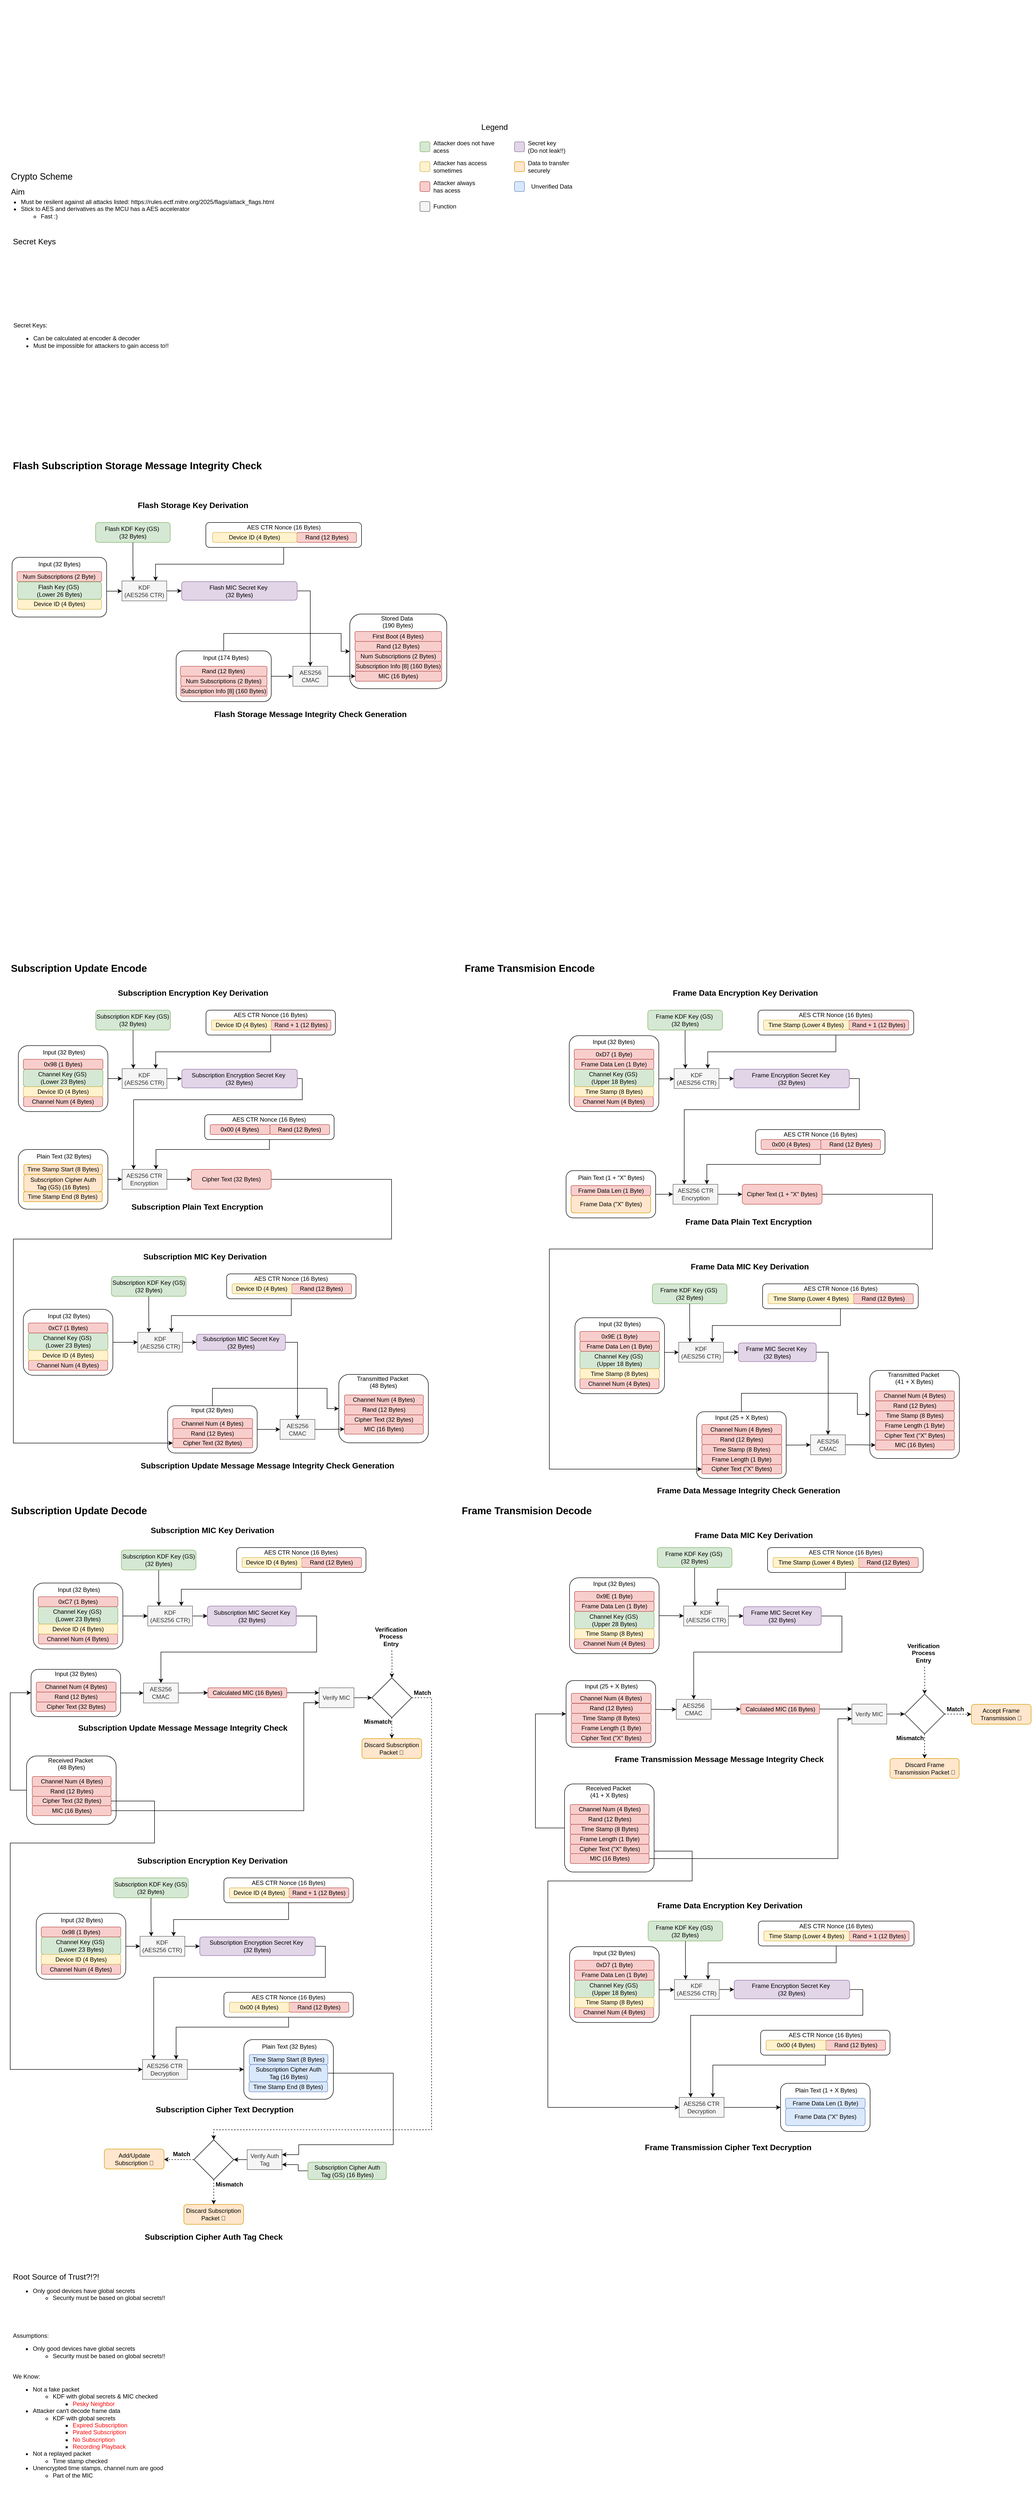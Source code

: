 <mxfile version="26.0.15">
  <diagram name="Page-1" id="Hbnf64Dpp4OHPYfa4F6F">
    <mxGraphModel dx="1195" dy="798" grid="1" gridSize="10" guides="1" tooltips="1" connect="1" arrows="1" fold="1" page="1" pageScale="1" pageWidth="827" pageHeight="1169" math="0" shadow="0">
      <root>
        <mxCell id="0" />
        <mxCell id="1" parent="0" />
        <mxCell id="lH5ionVbBFO-SWCRv7t5-72" value="" style="rounded=1;whiteSpace=wrap;html=1;arcSize=11;" parent="1" vertex="1">
          <mxGeometry x="1416" y="2877" width="180" height="134" as="geometry" />
        </mxCell>
        <mxCell id="Mdse6QLOZnjZKE1CJzue-91" value="" style="rounded=1;whiteSpace=wrap;html=1;" parent="1" vertex="1">
          <mxGeometry x="352.86" y="2865" width="180" height="95" as="geometry" />
        </mxCell>
        <mxCell id="Mdse6QLOZnjZKE1CJzue-90" value="&lt;span style=&quot;color: rgb(0, 0, 0); font-family: Helvetica; font-size: 12px; font-style: normal; font-variant-ligatures: normal; font-variant-caps: normal; font-weight: 400; letter-spacing: normal; orphans: 2; text-indent: 0px; text-transform: none; widows: 2; word-spacing: 0px; -webkit-text-stroke-width: 0px; white-space: normal; background-color: rgb(251, 251, 251); text-decoration-thickness: initial; text-decoration-style: initial; text-decoration-color: initial; float: none; display: inline !important;&quot;&gt;Input (32 Bytes)&lt;/span&gt;" style="text;whiteSpace=wrap;html=1;align=center;" parent="1" vertex="1">
          <mxGeometry x="364.29" y="2860" width="157.14" height="40" as="geometry" />
        </mxCell>
        <mxCell id="Mdse6QLOZnjZKE1CJzue-96" value="" style="rounded=1;whiteSpace=wrap;html=1;" parent="1" vertex="1">
          <mxGeometry x="696.86" y="2802" width="180" height="137.5" as="geometry" />
        </mxCell>
        <mxCell id="Mdse6QLOZnjZKE1CJzue-92" style="edgeStyle=orthogonalEdgeStyle;rounded=0;orthogonalLoop=1;jettySize=auto;html=1;exitX=1;exitY=0.5;exitDx=0;exitDy=0;" parent="1" source="Mdse6QLOZnjZKE1CJzue-91" target="_PfdmNzppAyqhTIvQ9N5-86" edge="1">
          <mxGeometry relative="1" as="geometry" />
        </mxCell>
        <mxCell id="Mdse6QLOZnjZKE1CJzue-74" style="edgeStyle=orthogonalEdgeStyle;rounded=0;orthogonalLoop=1;jettySize=auto;html=1;exitX=1;exitY=0.5;exitDx=0;exitDy=0;" parent="1" source="Mdse6QLOZnjZKE1CJzue-72" target="Mdse6QLOZnjZKE1CJzue-48" edge="1">
          <mxGeometry relative="1" as="geometry" />
        </mxCell>
        <mxCell id="Mdse6QLOZnjZKE1CJzue-72" value="" style="rounded=1;whiteSpace=wrap;html=1;" parent="1" vertex="1">
          <mxGeometry x="52.86" y="2141.25" width="180" height="132.5" as="geometry" />
        </mxCell>
        <mxCell id="FZoFbabwsnSWecllxkjN-2" value="" style="shape=image;verticalLabelPosition=bottom;labelBackgroundColor=default;verticalAlign=top;aspect=fixed;imageAspect=0;image=https://rules.ectf.mitre.org/_images/Sat_Build.png;" parent="1" vertex="1">
          <mxGeometry x="60" y="40" width="719.1" height="320" as="geometry" />
        </mxCell>
        <mxCell id="FZoFbabwsnSWecllxkjN-5" value="&lt;font&gt;Crypto Scheme&lt;/font&gt;" style="text;html=1;align=left;verticalAlign=middle;whiteSpace=wrap;rounded=0;fontSize=18;" parent="1" vertex="1">
          <mxGeometry x="36" y="380" width="260" height="30" as="geometry" />
        </mxCell>
        <mxCell id="FZoFbabwsnSWecllxkjN-18" value="&lt;font style=&quot;font-size: 16px;&quot;&gt;Secret Keys&lt;/font&gt;" style="text;html=1;align=left;verticalAlign=middle;whiteSpace=wrap;rounded=0;" parent="1" vertex="1">
          <mxGeometry x="40" y="510" width="260" height="30" as="geometry" />
        </mxCell>
        <mxCell id="FZoFbabwsnSWecllxkjN-19" value="Secret Keys:&lt;div&gt;&lt;ul&gt;&lt;li&gt;Can be calculated at encoder &amp;amp; decoder&lt;/li&gt;&lt;li&gt;Must be impossible for attackers to gain access to!!&lt;/li&gt;&lt;/ul&gt;&lt;/div&gt;" style="text;html=1;align=left;verticalAlign=top;whiteSpace=wrap;rounded=0;" parent="1" vertex="1">
          <mxGeometry x="41.43" y="680" width="320" height="75" as="geometry" />
        </mxCell>
        <mxCell id="FZoFbabwsnSWecllxkjN-31" style="edgeStyle=orthogonalEdgeStyle;rounded=0;orthogonalLoop=1;jettySize=auto;html=1;exitX=1;exitY=0.5;exitDx=0;exitDy=0;entryX=0;entryY=0.25;entryDx=0;entryDy=0;" parent="1" edge="1">
          <mxGeometry relative="1" as="geometry">
            <mxPoint x="220" y="705" as="targetPoint" />
          </mxGeometry>
        </mxCell>
        <mxCell id="FZoFbabwsnSWecllxkjN-61" value="&lt;font style=&quot;font-size: 16px;&quot;&gt;Aim&lt;/font&gt;" style="text;html=1;align=left;verticalAlign=middle;whiteSpace=wrap;rounded=0;" parent="1" vertex="1">
          <mxGeometry x="36" y="410" width="260" height="30" as="geometry" />
        </mxCell>
        <mxCell id="FZoFbabwsnSWecllxkjN-62" value="&lt;ul&gt;&lt;li&gt;&lt;span style=&quot;background-color: transparent; color: light-dark(rgb(0, 0, 0), rgb(255, 255, 255));&quot;&gt;Must be resilent against all attacks listed:&amp;nbsp;&lt;/span&gt;https://rules.ectf.mitre.org/2025/flags/attack_flags.html&lt;/li&gt;&lt;li&gt;Stick to AES and derivatives as the MCU has a AES accelerator&lt;br&gt;&lt;/li&gt;&lt;ul&gt;&lt;li&gt;Fast :)&lt;/li&gt;&lt;/ul&gt;&lt;/ul&gt;" style="text;html=1;align=left;verticalAlign=top;whiteSpace=wrap;rounded=0;" parent="1" vertex="1">
          <mxGeometry x="16" y="420" width="640" height="60" as="geometry" />
        </mxCell>
        <mxCell id="FZoFbabwsnSWecllxkjN-117" value="&lt;div&gt;Assumptions:&lt;/div&gt;&lt;div&gt;&lt;ul&gt;&lt;li&gt;Only good devices have global secrets&lt;/li&gt;&lt;ul&gt;&lt;li&gt;Security must be based on global secrets!!&lt;/li&gt;&lt;/ul&gt;&lt;/ul&gt;&lt;/div&gt;&lt;div&gt;&lt;br&gt;&lt;/div&gt;We Know:&lt;div&gt;&lt;ul&gt;&lt;li&gt;&lt;span style=&quot;background-color: transparent; color: light-dark(rgb(0, 0, 0), rgb(255, 255, 255));&quot;&gt;Not a fake packet&lt;/span&gt;&lt;/li&gt;&lt;ul&gt;&lt;li&gt;KDF with global secrets &amp;amp; MIC checked&lt;/li&gt;&lt;ul&gt;&lt;li&gt;&lt;font style=&quot;color: rgb(255, 0, 0);&quot;&gt;Pesky Neighbor&lt;/font&gt;&lt;/li&gt;&lt;/ul&gt;&lt;/ul&gt;&lt;li&gt;Attacker can&#39;t decode frame data&lt;/li&gt;&lt;ul&gt;&lt;li&gt;KDF with global secrets&lt;/li&gt;&lt;ul&gt;&lt;li&gt;&lt;font style=&quot;color: rgb(255, 0, 0);&quot;&gt;Expired Subscription&lt;/font&gt;&lt;/li&gt;&lt;li&gt;&lt;font style=&quot;color: rgb(255, 0, 0);&quot;&gt;Pirated Subscription&lt;/font&gt;&lt;/li&gt;&lt;li&gt;&lt;font style=&quot;color: rgb(255, 0, 0);&quot;&gt;No Subscription&lt;/font&gt;&lt;/li&gt;&lt;li&gt;&lt;font style=&quot;color: rgb(255, 0, 0);&quot;&gt;Recording Playback&lt;/font&gt;&lt;/li&gt;&lt;/ul&gt;&lt;/ul&gt;&lt;li&gt;Not a replayed packet&lt;/li&gt;&lt;ul&gt;&lt;li&gt;Time stamp checked&lt;/li&gt;&lt;/ul&gt;&lt;li&gt;Unencrypted time stamps, channel num are good&lt;/li&gt;&lt;ul&gt;&lt;li&gt;Part of the MIC&lt;/li&gt;&lt;/ul&gt;&lt;/ul&gt;&lt;div&gt;&lt;br&gt;&lt;/div&gt;&lt;/div&gt;&lt;div&gt;&lt;br&gt;&lt;/div&gt;" style="text;html=1;align=left;verticalAlign=top;whiteSpace=wrap;rounded=0;" parent="1" vertex="1">
          <mxGeometry x="40" y="4720" width="382.5" height="310" as="geometry" />
        </mxCell>
        <mxCell id="FZoFbabwsnSWecllxkjN-126" value="&lt;b&gt;&lt;font style=&quot;font-size: 20px;&quot;&gt;&lt;font style=&quot;&quot;&gt;Subscripti&lt;/font&gt;&lt;span style=&quot;background-color: transparent; color: light-dark(rgb(0, 0, 0), rgb(255, 255, 255));&quot;&gt;on Update Encode&lt;/span&gt;&lt;/font&gt;&lt;/b&gt;" style="text;html=1;align=left;verticalAlign=middle;whiteSpace=wrap;rounded=0;" parent="1" vertex="1">
          <mxGeometry x="36.0" y="1970" width="381.43" height="30" as="geometry" />
        </mxCell>
        <mxCell id="rqgm11eLHVLoC_PbrVzL-1" value="&lt;span style=&quot;font-size: 16px;&quot;&gt;Root Source of Trust?!?!&lt;/span&gt;" style="text;html=1;align=left;verticalAlign=middle;whiteSpace=wrap;rounded=0;" parent="1" vertex="1">
          <mxGeometry x="40" y="4600" width="340" height="30" as="geometry" />
        </mxCell>
        <mxCell id="_PfdmNzppAyqhTIvQ9N5-1" value="&lt;ul style=&quot;forced-color-adjust: none; color: rgb(0, 0, 0); font-family: Helvetica; font-size: 12px; font-style: normal; font-variant-ligatures: normal; font-variant-caps: normal; font-weight: 400; letter-spacing: normal; orphans: 2; text-align: left; text-indent: 0px; text-transform: none; widows: 2; word-spacing: 0px; -webkit-text-stroke-width: 0px; white-space: normal; text-decoration-thickness: initial; text-decoration-style: initial; text-decoration-color: initial;&quot;&gt;&lt;li style=&quot;forced-color-adjust: none;&quot;&gt;&lt;span&gt;Only good devices have global secrets&lt;/span&gt;&lt;/li&gt;&lt;ul style=&quot;forced-color-adjust: none;&quot;&gt;&lt;li style=&quot;forced-color-adjust: none;&quot;&gt;&lt;span&gt;Security must be based on global secrets!!&lt;/span&gt;&lt;/li&gt;&lt;/ul&gt;&lt;/ul&gt;" style="text;whiteSpace=wrap;html=1;" parent="1" vertex="1">
          <mxGeometry x="40" y="4618" width="340" height="80" as="geometry" />
        </mxCell>
        <mxCell id="_PfdmNzppAyqhTIvQ9N5-80" value="MIC (16 Bytes)" style="rounded=1;whiteSpace=wrap;html=1;fillColor=#f8cecc;strokeColor=#b85450;" parent="1" vertex="1">
          <mxGeometry x="708.29" y="2902" width="158.57" height="20" as="geometry" />
        </mxCell>
        <mxCell id="Mdse6QLOZnjZKE1CJzue-101" style="edgeStyle=orthogonalEdgeStyle;rounded=0;orthogonalLoop=1;jettySize=auto;html=1;exitX=1;exitY=0.5;exitDx=0;exitDy=0;entryX=0;entryY=0.5;entryDx=0;entryDy=0;" parent="1" source="_PfdmNzppAyqhTIvQ9N5-86" target="_PfdmNzppAyqhTIvQ9N5-80" edge="1">
          <mxGeometry relative="1" as="geometry" />
        </mxCell>
        <mxCell id="_PfdmNzppAyqhTIvQ9N5-86" value="AES256 CMAC" style="rounded=0;whiteSpace=wrap;html=1;fillColor=#f5f5f5;fontColor=#333333;strokeColor=#666666;" parent="1" vertex="1">
          <mxGeometry x="578.86" y="2892.5" width="70" height="40" as="geometry" />
        </mxCell>
        <mxCell id="cAvwA4lJJM2ez4nOGZhI-5" value="" style="rounded=1;whiteSpace=wrap;html=1;fillColor=#dae8fc;strokeColor=#6c8ebf;" parent="1" vertex="1">
          <mxGeometry x="1050" y="405" width="20" height="20" as="geometry" />
        </mxCell>
        <mxCell id="cAvwA4lJJM2ez4nOGZhI-6" value="Unverified Data" style="text;html=1;align=center;verticalAlign=middle;whiteSpace=wrap;rounded=0;" parent="1" vertex="1">
          <mxGeometry x="1075" y="400" width="100" height="30" as="geometry" />
        </mxCell>
        <mxCell id="cAvwA4lJJM2ez4nOGZhI-7" value="Attacker always has acess" style="text;html=1;align=left;verticalAlign=middle;whiteSpace=wrap;rounded=0;" parent="1" vertex="1">
          <mxGeometry x="885" y="400" width="100" height="30" as="geometry" />
        </mxCell>
        <mxCell id="cAvwA4lJJM2ez4nOGZhI-8" value="" style="rounded=1;whiteSpace=wrap;html=1;fillColor=#f8cecc;strokeColor=#b85450;" parent="1" vertex="1">
          <mxGeometry x="860" y="405" width="20" height="20" as="geometry" />
        </mxCell>
        <mxCell id="cAvwA4lJJM2ez4nOGZhI-11" value="Attacker has access&amp;nbsp; sometimes" style="text;html=1;align=left;verticalAlign=middle;whiteSpace=wrap;rounded=0;" parent="1" vertex="1">
          <mxGeometry x="885" y="360" width="135" height="30" as="geometry" />
        </mxCell>
        <mxCell id="cAvwA4lJJM2ez4nOGZhI-12" value="" style="rounded=1;whiteSpace=wrap;html=1;fillColor=#fff2cc;strokeColor=#d6b656;" parent="1" vertex="1">
          <mxGeometry x="860" y="365" width="20" height="20" as="geometry" />
        </mxCell>
        <mxCell id="cAvwA4lJJM2ez4nOGZhI-13" value="Attacker does not have acess&amp;nbsp;" style="text;html=1;align=left;verticalAlign=middle;whiteSpace=wrap;rounded=0;" parent="1" vertex="1">
          <mxGeometry x="885" y="320" width="155" height="30" as="geometry" />
        </mxCell>
        <mxCell id="cAvwA4lJJM2ez4nOGZhI-14" value="" style="rounded=1;whiteSpace=wrap;html=1;fillColor=#d5e8d4;strokeColor=#82b366;" parent="1" vertex="1">
          <mxGeometry x="860" y="325" width="20" height="20" as="geometry" />
        </mxCell>
        <mxCell id="cAvwA4lJJM2ez4nOGZhI-15" value="" style="rounded=1;whiteSpace=wrap;html=1;fillColor=#e1d5e7;strokeColor=#9673a6;" parent="1" vertex="1">
          <mxGeometry x="1050" y="325" width="20" height="20" as="geometry" />
        </mxCell>
        <mxCell id="cAvwA4lJJM2ez4nOGZhI-16" value="Secret key &lt;br&gt;(Do not leak!!)" style="text;html=1;align=left;verticalAlign=middle;whiteSpace=wrap;rounded=0;" parent="1" vertex="1">
          <mxGeometry x="1075" y="320" width="100" height="30" as="geometry" />
        </mxCell>
        <mxCell id="cAvwA4lJJM2ez4nOGZhI-17" value="Data to transfer securely" style="text;html=1;align=left;verticalAlign=middle;whiteSpace=wrap;rounded=0;" parent="1" vertex="1">
          <mxGeometry x="1075" y="360" width="100" height="30" as="geometry" />
        </mxCell>
        <mxCell id="cAvwA4lJJM2ez4nOGZhI-18" value="" style="rounded=1;whiteSpace=wrap;html=1;fillColor=#ffe6cc;strokeColor=#d79b00;" parent="1" vertex="1">
          <mxGeometry x="1050" y="365" width="20" height="20" as="geometry" />
        </mxCell>
        <mxCell id="cAvwA4lJJM2ez4nOGZhI-20" value="&lt;font style=&quot;font-size: 16px;&quot;&gt;Legend&lt;/font&gt;" style="text;html=1;align=center;verticalAlign=middle;whiteSpace=wrap;rounded=0;" parent="1" vertex="1">
          <mxGeometry x="860" y="280" width="300" height="30" as="geometry" />
        </mxCell>
        <mxCell id="cAvwA4lJJM2ez4nOGZhI-21" value="" style="rounded=1;whiteSpace=wrap;html=1;fillColor=#f5f5f5;strokeColor=#666666;fontColor=#333333;" parent="1" vertex="1">
          <mxGeometry x="860" y="445" width="20" height="20" as="geometry" />
        </mxCell>
        <mxCell id="cAvwA4lJJM2ez4nOGZhI-22" value="Function" style="text;html=1;align=left;verticalAlign=middle;whiteSpace=wrap;rounded=0;" parent="1" vertex="1">
          <mxGeometry x="885" y="440" width="100" height="30" as="geometry" />
        </mxCell>
        <mxCell id="Mdse6QLOZnjZKE1CJzue-25" style="edgeStyle=orthogonalEdgeStyle;rounded=0;orthogonalLoop=1;jettySize=auto;html=1;exitX=0.5;exitY=1;exitDx=0;exitDy=0;entryX=0.75;entryY=0;entryDx=0;entryDy=0;" parent="1" source="Mdse6QLOZnjZKE1CJzue-26" target="Mdse6QLOZnjZKE1CJzue-30" edge="1">
          <mxGeometry relative="1" as="geometry" />
        </mxCell>
        <mxCell id="Mdse6QLOZnjZKE1CJzue-26" value="" style="rounded=1;whiteSpace=wrap;html=1;" parent="1" vertex="1">
          <mxGeometry x="471.43" y="2600" width="260" height="50" as="geometry" />
        </mxCell>
        <mxCell id="Mdse6QLOZnjZKE1CJzue-29" style="edgeStyle=orthogonalEdgeStyle;rounded=0;orthogonalLoop=1;jettySize=auto;html=1;exitX=1;exitY=0.5;exitDx=0;exitDy=0;entryX=0;entryY=0.5;entryDx=0;entryDy=0;" parent="1" source="Mdse6QLOZnjZKE1CJzue-30" target="Mdse6QLOZnjZKE1CJzue-32" edge="1">
          <mxGeometry relative="1" as="geometry">
            <mxPoint x="412.86" y="2717.5" as="targetPoint" />
          </mxGeometry>
        </mxCell>
        <mxCell id="Mdse6QLOZnjZKE1CJzue-30" value="KDF&lt;div&gt;(AES256 CTR)&lt;/div&gt;" style="rounded=0;whiteSpace=wrap;html=1;fillColor=#f5f5f5;fontColor=#333333;strokeColor=#666666;" parent="1" vertex="1">
          <mxGeometry x="292.86" y="2717.5" width="90" height="40" as="geometry" />
        </mxCell>
        <mxCell id="Mdse6QLOZnjZKE1CJzue-61" style="edgeStyle=orthogonalEdgeStyle;rounded=0;orthogonalLoop=1;jettySize=auto;html=1;exitX=1;exitY=0.5;exitDx=0;exitDy=0;entryX=0.5;entryY=0;entryDx=0;entryDy=0;" parent="1" source="Mdse6QLOZnjZKE1CJzue-32" target="_PfdmNzppAyqhTIvQ9N5-86" edge="1">
          <mxGeometry relative="1" as="geometry" />
        </mxCell>
        <mxCell id="Mdse6QLOZnjZKE1CJzue-32" value="Subscription MIC Secret Key&lt;div&gt;(32 Bytes)&lt;/div&gt;" style="rounded=1;whiteSpace=wrap;html=1;fillColor=#e1d5e7;strokeColor=#9673a6;" parent="1" vertex="1">
          <mxGeometry x="411.01" y="2721.25" width="178.57" height="32.5" as="geometry" />
        </mxCell>
        <mxCell id="Mdse6QLOZnjZKE1CJzue-39" value="Rand (12 Bytes)" style="rounded=1;whiteSpace=wrap;html=1;fillColor=#f8cecc;strokeColor=#b85450;" parent="1" vertex="1">
          <mxGeometry x="602.43" y="2620" width="120" height="20" as="geometry" />
        </mxCell>
        <mxCell id="Mdse6QLOZnjZKE1CJzue-40" value="Device ID (4 Bytes)" style="rounded=1;whiteSpace=wrap;html=1;fillColor=#fff2cc;strokeColor=#d6b656;" parent="1" vertex="1">
          <mxGeometry x="482.43" y="2620" width="120" height="20" as="geometry" />
        </mxCell>
        <mxCell id="Mdse6QLOZnjZKE1CJzue-41" value="AES CTR Nonce (16 Bytes)" style="text;html=1;align=center;verticalAlign=middle;whiteSpace=wrap;rounded=0;" parent="1" vertex="1">
          <mxGeometry x="471.43" y="2600" width="260" height="20" as="geometry" />
        </mxCell>
        <mxCell id="Mdse6QLOZnjZKE1CJzue-43" style="edgeStyle=orthogonalEdgeStyle;rounded=0;orthogonalLoop=1;jettySize=auto;html=1;exitX=0.5;exitY=1;exitDx=0;exitDy=0;entryX=0.75;entryY=0;entryDx=0;entryDy=0;" parent="1" source="Mdse6QLOZnjZKE1CJzue-44" target="Mdse6QLOZnjZKE1CJzue-48" edge="1">
          <mxGeometry relative="1" as="geometry" />
        </mxCell>
        <mxCell id="Mdse6QLOZnjZKE1CJzue-44" value="" style="rounded=1;whiteSpace=wrap;html=1;" parent="1" vertex="1">
          <mxGeometry x="430.0" y="2070" width="260" height="50" as="geometry" />
        </mxCell>
        <mxCell id="Mdse6QLOZnjZKE1CJzue-45" value="Channel Key (GS)&amp;nbsp;&lt;div&gt;(Lower 23 Bytes)&lt;/div&gt;" style="rounded=1;whiteSpace=wrap;html=1;fillColor=#d5e8d4;strokeColor=#82b366;" parent="1" vertex="1">
          <mxGeometry x="62.86" y="2188.75" width="160" height="35" as="geometry" />
        </mxCell>
        <mxCell id="Mdse6QLOZnjZKE1CJzue-47" style="edgeStyle=orthogonalEdgeStyle;rounded=0;orthogonalLoop=1;jettySize=auto;html=1;exitX=1;exitY=0.5;exitDx=0;exitDy=0;entryX=0;entryY=0.5;entryDx=0;entryDy=0;" parent="1" source="Mdse6QLOZnjZKE1CJzue-48" target="Mdse6QLOZnjZKE1CJzue-50" edge="1">
          <mxGeometry relative="1" as="geometry">
            <mxPoint x="371.43" y="2187.5" as="targetPoint" />
          </mxGeometry>
        </mxCell>
        <mxCell id="Mdse6QLOZnjZKE1CJzue-48" value="KDF&lt;div&gt;(AES256 CTR)&lt;/div&gt;" style="rounded=0;whiteSpace=wrap;html=1;fillColor=#f5f5f5;fontColor=#333333;strokeColor=#666666;" parent="1" vertex="1">
          <mxGeometry x="261.43" y="2187.5" width="90" height="40" as="geometry" />
        </mxCell>
        <mxCell id="Mdse6QLOZnjZKE1CJzue-70" style="edgeStyle=orthogonalEdgeStyle;rounded=0;orthogonalLoop=1;jettySize=auto;html=1;exitX=1;exitY=0.5;exitDx=0;exitDy=0;entryX=0.25;entryY=0;entryDx=0;entryDy=0;" parent="1" source="Mdse6QLOZnjZKE1CJzue-50" target="Mdse6QLOZnjZKE1CJzue-64" edge="1">
          <mxGeometry relative="1" as="geometry">
            <Array as="points">
              <mxPoint x="623.43" y="2208" />
              <mxPoint x="623.43" y="2250" />
              <mxPoint x="284.43" y="2250" />
              <mxPoint x="284.43" y="2390" />
            </Array>
          </mxGeometry>
        </mxCell>
        <mxCell id="Mdse6QLOZnjZKE1CJzue-50" value="Subscription Encryption Secret Key&amp;nbsp;&lt;div&gt;(32 Bytes)&lt;/div&gt;" style="rounded=1;whiteSpace=wrap;html=1;fillColor=#e1d5e7;strokeColor=#9673a6;" parent="1" vertex="1">
          <mxGeometry x="381.43" y="2188.75" width="232.08" height="37.5" as="geometry" />
        </mxCell>
        <mxCell id="Mdse6QLOZnjZKE1CJzue-52" value="Channel Num (4 Bytes)" style="rounded=1;whiteSpace=wrap;html=1;fillColor=#f8cecc;strokeColor=#b85450;" parent="1" vertex="1">
          <mxGeometry x="63.29" y="2243.75" width="159.14" height="20" as="geometry" />
        </mxCell>
        <mxCell id="Mdse6QLOZnjZKE1CJzue-53" style="edgeStyle=orthogonalEdgeStyle;rounded=0;orthogonalLoop=1;jettySize=auto;html=1;exitX=0.5;exitY=1;exitDx=0;exitDy=0;entryX=0.25;entryY=0;entryDx=0;entryDy=0;" parent="1" source="Mdse6QLOZnjZKE1CJzue-54" target="Mdse6QLOZnjZKE1CJzue-48" edge="1">
          <mxGeometry relative="1" as="geometry" />
        </mxCell>
        <mxCell id="Mdse6QLOZnjZKE1CJzue-54" value="Subscription KDF Key (GS) (32 Bytes)" style="rounded=1;whiteSpace=wrap;html=1;fillColor=#d5e8d4;strokeColor=#82b366;" parent="1" vertex="1">
          <mxGeometry x="208.43" y="2070" width="150" height="40" as="geometry" />
        </mxCell>
        <mxCell id="Mdse6QLOZnjZKE1CJzue-56" value="Device ID (4 Bytes)" style="rounded=1;whiteSpace=wrap;html=1;fillColor=#fff2cc;strokeColor=#d6b656;" parent="1" vertex="1">
          <mxGeometry x="62.86" y="2223.75" width="160" height="20" as="geometry" />
        </mxCell>
        <mxCell id="Mdse6QLOZnjZKE1CJzue-57" value="Rand + 1 (12 Bytes)" style="rounded=1;whiteSpace=wrap;html=1;fillColor=#f8cecc;strokeColor=#b85450;" parent="1" vertex="1">
          <mxGeometry x="561" y="2090" width="120" height="20" as="geometry" />
        </mxCell>
        <mxCell id="Mdse6QLOZnjZKE1CJzue-58" value="Device ID (4 Bytes)" style="rounded=1;whiteSpace=wrap;html=1;fillColor=#fff2cc;strokeColor=#d6b656;" parent="1" vertex="1">
          <mxGeometry x="441.0" y="2090" width="120" height="20" as="geometry" />
        </mxCell>
        <mxCell id="Mdse6QLOZnjZKE1CJzue-59" value="AES CTR Nonce (16 Bytes)" style="text;html=1;align=center;verticalAlign=middle;whiteSpace=wrap;rounded=0;" parent="1" vertex="1">
          <mxGeometry x="430.0" y="2070" width="260" height="20" as="geometry" />
        </mxCell>
        <mxCell id="Mdse6QLOZnjZKE1CJzue-60" value="0x98 (1 Bytes)" style="rounded=1;whiteSpace=wrap;html=1;fillColor=#f8cecc;strokeColor=#b85450;" parent="1" vertex="1">
          <mxGeometry x="62.86" y="2168.75" width="160" height="20" as="geometry" />
        </mxCell>
        <mxCell id="Mdse6QLOZnjZKE1CJzue-84" style="edgeStyle=orthogonalEdgeStyle;rounded=0;orthogonalLoop=1;jettySize=auto;html=1;exitX=1;exitY=0.5;exitDx=0;exitDy=0;" parent="1" source="lH5ionVbBFO-SWCRv7t5-1" target="Mdse6QLOZnjZKE1CJzue-83" edge="1">
          <mxGeometry relative="1" as="geometry">
            <Array as="points">
              <mxPoint x="802.86" y="2410" />
              <mxPoint x="802.86" y="2530" />
              <mxPoint x="42.86" y="2530" />
              <mxPoint x="42.86" y="2940" />
            </Array>
          </mxGeometry>
        </mxCell>
        <mxCell id="Mdse6QLOZnjZKE1CJzue-64" value="AES256 CTR&lt;br&gt;Encryption" style="rounded=0;whiteSpace=wrap;html=1;fillColor=#f5f5f5;fontColor=#333333;strokeColor=#666666;" parent="1" vertex="1">
          <mxGeometry x="261.43" y="2390" width="90" height="40" as="geometry" />
        </mxCell>
        <mxCell id="Mdse6QLOZnjZKE1CJzue-69" style="edgeStyle=orthogonalEdgeStyle;rounded=0;orthogonalLoop=1;jettySize=auto;html=1;exitX=0.5;exitY=1;exitDx=0;exitDy=0;entryX=0.75;entryY=0;entryDx=0;entryDy=0;" parent="1" source="Mdse6QLOZnjZKE1CJzue-65" target="Mdse6QLOZnjZKE1CJzue-64" edge="1">
          <mxGeometry relative="1" as="geometry">
            <Array as="points">
              <mxPoint x="557.43" y="2350" />
              <mxPoint x="329.43" y="2350" />
              <mxPoint x="329.43" y="2390" />
            </Array>
          </mxGeometry>
        </mxCell>
        <mxCell id="Mdse6QLOZnjZKE1CJzue-65" value="" style="rounded=1;whiteSpace=wrap;html=1;" parent="1" vertex="1">
          <mxGeometry x="427.43" y="2280" width="260" height="50" as="geometry" />
        </mxCell>
        <mxCell id="Mdse6QLOZnjZKE1CJzue-66" value="Rand (12 Bytes)" style="rounded=1;whiteSpace=wrap;html=1;fillColor=#f8cecc;strokeColor=#b85450;" parent="1" vertex="1">
          <mxGeometry x="558.43" y="2300" width="120" height="20" as="geometry" />
        </mxCell>
        <mxCell id="Mdse6QLOZnjZKE1CJzue-67" value="0x00 (4 Bytes)" style="rounded=1;whiteSpace=wrap;html=1;fillColor=#f8cecc;strokeColor=#b85450;" parent="1" vertex="1">
          <mxGeometry x="438.43" y="2300" width="120" height="20" as="geometry" />
        </mxCell>
        <mxCell id="Mdse6QLOZnjZKE1CJzue-68" value="AES CTR Nonce (16 Bytes)" style="text;html=1;align=center;verticalAlign=middle;whiteSpace=wrap;rounded=0;" parent="1" vertex="1">
          <mxGeometry x="427.43" y="2280" width="260" height="20" as="geometry" />
        </mxCell>
        <mxCell id="Mdse6QLOZnjZKE1CJzue-73" value="&lt;span style=&quot;color: rgb(0, 0, 0); font-family: Helvetica; font-size: 12px; font-style: normal; font-variant-ligatures: normal; font-variant-caps: normal; font-weight: 400; letter-spacing: normal; orphans: 2; text-indent: 0px; text-transform: none; widows: 2; word-spacing: 0px; -webkit-text-stroke-width: 0px; white-space: normal; background-color: rgb(251, 251, 251); text-decoration-thickness: initial; text-decoration-style: initial; text-decoration-color: initial; float: none; display: inline !important;&quot;&gt;Input (32 Bytes)&lt;/span&gt;" style="text;whiteSpace=wrap;html=1;align=center;" parent="1" vertex="1">
          <mxGeometry x="65.72" y="2141.25" width="157.14" height="28.75" as="geometry" />
        </mxCell>
        <mxCell id="Mdse6QLOZnjZKE1CJzue-75" value="&lt;span style=&quot;color: rgb(0, 0, 0); font-family: Helvetica; font-size: 12px; font-style: normal; font-variant-ligatures: normal; font-variant-caps: normal; font-weight: 400; letter-spacing: normal; orphans: 2; text-indent: 0px; text-transform: none; widows: 2; word-spacing: 0px; -webkit-text-stroke-width: 0px; white-space: normal; background-color: rgb(251, 251, 251); text-decoration-thickness: initial; text-decoration-style: initial; text-decoration-color: initial; float: none; display: inline !important;&quot;&gt;Input (32 Bytes)&lt;/span&gt;" style="text;whiteSpace=wrap;html=1;align=center;" parent="1" vertex="1">
          <mxGeometry x="75.72" y="2350" width="157.14" height="40" as="geometry" />
        </mxCell>
        <mxCell id="Mdse6QLOZnjZKE1CJzue-81" style="edgeStyle=orthogonalEdgeStyle;rounded=0;orthogonalLoop=1;jettySize=auto;html=1;exitX=1;exitY=0.5;exitDx=0;exitDy=0;" parent="1" source="Mdse6QLOZnjZKE1CJzue-76" target="Mdse6QLOZnjZKE1CJzue-64" edge="1">
          <mxGeometry relative="1" as="geometry" />
        </mxCell>
        <mxCell id="Mdse6QLOZnjZKE1CJzue-76" value="" style="rounded=1;whiteSpace=wrap;html=1;" parent="1" vertex="1">
          <mxGeometry x="52.86" y="2350" width="180" height="120" as="geometry" />
        </mxCell>
        <mxCell id="Mdse6QLOZnjZKE1CJzue-77" value="&lt;span style=&quot;color: rgb(0, 0, 0); font-family: Helvetica; font-size: 12px; font-style: normal; font-variant-ligatures: normal; font-variant-caps: normal; font-weight: 400; letter-spacing: normal; orphans: 2; text-indent: 0px; text-transform: none; widows: 2; word-spacing: 0px; -webkit-text-stroke-width: 0px; white-space: normal; background-color: rgb(251, 251, 251); text-decoration-thickness: initial; text-decoration-style: initial; text-decoration-color: initial; float: none; display: inline !important;&quot;&gt;Plain Text (32 Bytes)&lt;/span&gt;" style="text;whiteSpace=wrap;html=1;align=center;" parent="1" vertex="1">
          <mxGeometry x="65.72" y="2350" width="157.14" height="40" as="geometry" />
        </mxCell>
        <mxCell id="Mdse6QLOZnjZKE1CJzue-78" value="Subscription&amp;nbsp;Cipher Auth Tag&amp;nbsp;&lt;span style=&quot;background-color: transparent; color: light-dark(rgb(0, 0, 0), rgb(255, 255, 255));&quot;&gt;(GS) (16 Bytes)&lt;/span&gt;" style="rounded=1;whiteSpace=wrap;html=1;fillColor=#ffe6cc;strokeColor=#d79b00;" parent="1" vertex="1">
          <mxGeometry x="63.79" y="2400" width="157.64" height="35" as="geometry" />
        </mxCell>
        <mxCell id="Mdse6QLOZnjZKE1CJzue-79" value="Time Stamp Start (8 Bytes)" style="rounded=1;whiteSpace=wrap;html=1;fillColor=#ffe6cc;strokeColor=#d79b00;" parent="1" vertex="1">
          <mxGeometry x="63.79" y="2380" width="158.14" height="20" as="geometry" />
        </mxCell>
        <mxCell id="Mdse6QLOZnjZKE1CJzue-80" value="Time Stamp End (8 Bytes)" style="rounded=1;whiteSpace=wrap;html=1;fillColor=#ffe6cc;strokeColor=#d79b00;" parent="1" vertex="1">
          <mxGeometry x="63.29" y="2435" width="158.14" height="20" as="geometry" />
        </mxCell>
        <mxCell id="Mdse6QLOZnjZKE1CJzue-102" style="edgeStyle=orthogonalEdgeStyle;rounded=0;orthogonalLoop=1;jettySize=auto;html=1;entryX=0;entryY=0.5;entryDx=0;entryDy=0;exitX=0.5;exitY=0;exitDx=0;exitDy=0;" parent="1" source="Mdse6QLOZnjZKE1CJzue-91" target="Mdse6QLOZnjZKE1CJzue-96" edge="1">
          <mxGeometry relative="1" as="geometry">
            <mxPoint x="282.86" y="2940" as="sourcePoint" />
            <Array as="points">
              <mxPoint x="443.29" y="2830" />
              <mxPoint x="673.29" y="2830" />
              <mxPoint x="673.29" y="2871" />
            </Array>
          </mxGeometry>
        </mxCell>
        <mxCell id="Mdse6QLOZnjZKE1CJzue-83" value="Cipher Text (32 Bytes)" style="rounded=1;whiteSpace=wrap;html=1;fillColor=#f8cecc;strokeColor=#b85450;" parent="1" vertex="1">
          <mxGeometry x="363.33" y="2930.63" width="160.43" height="18.75" as="geometry" />
        </mxCell>
        <mxCell id="Mdse6QLOZnjZKE1CJzue-87" value="Channel Num (4 Bytes)" style="rounded=1;whiteSpace=wrap;html=1;fillColor=#f8cecc;strokeColor=#b85450;" parent="1" vertex="1">
          <mxGeometry x="363.33" y="2890.63" width="160.43" height="20" as="geometry" />
        </mxCell>
        <mxCell id="Mdse6QLOZnjZKE1CJzue-89" value="Rand (12 Bytes)" style="rounded=1;whiteSpace=wrap;html=1;fillColor=#f8cecc;strokeColor=#b85450;" parent="1" vertex="1">
          <mxGeometry x="363.33" y="2910.63" width="160.43" height="20" as="geometry" />
        </mxCell>
        <mxCell id="Mdse6QLOZnjZKE1CJzue-93" value="&lt;b&gt;&lt;font style=&quot;font-size: 16px;&quot;&gt;Subscripti&lt;/font&gt;&lt;span style=&quot;font-size: 16px; background-color: transparent; color: light-dark(rgb(0, 0, 0), rgb(255, 255, 255));&quot;&gt;on Encryption Key Derivation&lt;/span&gt;&lt;/b&gt;" style="text;html=1;align=center;verticalAlign=middle;whiteSpace=wrap;rounded=0;" parent="1" vertex="1">
          <mxGeometry x="224.23" y="2020" width="360" height="30" as="geometry" />
        </mxCell>
        <mxCell id="Mdse6QLOZnjZKE1CJzue-94" value="&lt;b&gt;&lt;font style=&quot;font-size: 16px;&quot;&gt;Subscripti&lt;/font&gt;&lt;span style=&quot;font-size: 16px; background-color: transparent; color: light-dark(rgb(0, 0, 0), rgb(255, 255, 255));&quot;&gt;on Plain Text Encryption&lt;/span&gt;&lt;/b&gt;" style="text;html=1;align=center;verticalAlign=middle;whiteSpace=wrap;rounded=0;" parent="1" vertex="1">
          <mxGeometry x="216.36" y="2450" width="393" height="30" as="geometry" />
        </mxCell>
        <mxCell id="Mdse6QLOZnjZKE1CJzue-95" value="&lt;b&gt;&lt;font style=&quot;font-size: 16px;&quot;&gt;Subscripti&lt;/font&gt;&lt;span style=&quot;font-size: 16px; background-color: transparent; color: light-dark(rgb(0, 0, 0), rgb(255, 255, 255));&quot;&gt;on Update Message Message Integrity Check Generation&lt;/span&gt;&lt;/b&gt;" style="text;html=1;align=center;verticalAlign=middle;whiteSpace=wrap;rounded=0;" parent="1" vertex="1">
          <mxGeometry x="240.36" y="2970" width="626.5" height="30" as="geometry" />
        </mxCell>
        <mxCell id="Mdse6QLOZnjZKE1CJzue-97" value="Cipher Text (32 Bytes)" style="rounded=1;whiteSpace=wrap;html=1;fillColor=#f8cecc;strokeColor=#b85450;" parent="1" vertex="1">
          <mxGeometry x="708.29" y="2883.25" width="158.57" height="18.75" as="geometry" />
        </mxCell>
        <mxCell id="Mdse6QLOZnjZKE1CJzue-98" value="Channel Num (4 Bytes)" style="rounded=1;whiteSpace=wrap;html=1;fillColor=#f8cecc;strokeColor=#b85450;" parent="1" vertex="1">
          <mxGeometry x="708.29" y="2843.25" width="158.57" height="20" as="geometry" />
        </mxCell>
        <mxCell id="Mdse6QLOZnjZKE1CJzue-99" value="Rand (12 Bytes)" style="rounded=1;whiteSpace=wrap;html=1;fillColor=#f8cecc;strokeColor=#b85450;" parent="1" vertex="1">
          <mxGeometry x="708.29" y="2863.25" width="158.57" height="20" as="geometry" />
        </mxCell>
        <mxCell id="Mdse6QLOZnjZKE1CJzue-100" value="&lt;span style=&quot;color: rgb(0, 0, 0); font-family: Helvetica; font-size: 12px; font-style: normal; font-variant-ligatures: normal; font-variant-caps: normal; font-weight: 400; letter-spacing: normal; orphans: 2; text-indent: 0px; text-transform: none; widows: 2; word-spacing: 0px; -webkit-text-stroke-width: 0px; white-space: normal; background-color: rgb(251, 251, 251); text-decoration-thickness: initial; text-decoration-style: initial; text-decoration-color: initial; float: none; display: inline !important;&quot;&gt;Transmitted Packet&amp;nbsp;&lt;/span&gt;&lt;div&gt;&lt;span style=&quot;color: rgb(0, 0, 0); font-family: Helvetica; font-size: 12px; font-style: normal; font-variant-ligatures: normal; font-variant-caps: normal; font-weight: 400; letter-spacing: normal; orphans: 2; text-indent: 0px; text-transform: none; widows: 2; word-spacing: 0px; -webkit-text-stroke-width: 0px; white-space: normal; background-color: rgb(251, 251, 251); text-decoration-thickness: initial; text-decoration-style: initial; text-decoration-color: initial; float: none; display: inline !important;&quot;&gt;(48 Bytes)&lt;/span&gt;&lt;/div&gt;" style="text;whiteSpace=wrap;html=1;align=center;" parent="1" vertex="1">
          <mxGeometry x="708.29" y="2797" width="157.14" height="40" as="geometry" />
        </mxCell>
        <mxCell id="Mdse6QLOZnjZKE1CJzue-111" style="edgeStyle=orthogonalEdgeStyle;rounded=0;orthogonalLoop=1;jettySize=auto;html=1;exitX=1;exitY=0.5;exitDx=0;exitDy=0;" parent="1" source="Mdse6QLOZnjZKE1CJzue-103" target="Mdse6QLOZnjZKE1CJzue-30" edge="1">
          <mxGeometry relative="1" as="geometry" />
        </mxCell>
        <mxCell id="Mdse6QLOZnjZKE1CJzue-103" value="" style="rounded=1;whiteSpace=wrap;html=1;" parent="1" vertex="1">
          <mxGeometry x="62.86" y="2671.25" width="180" height="132.5" as="geometry" />
        </mxCell>
        <mxCell id="Mdse6QLOZnjZKE1CJzue-104" value="Channel Key (GS)&amp;nbsp;&lt;div&gt;(Lower 23 Bytes)&lt;/div&gt;" style="rounded=1;whiteSpace=wrap;html=1;fillColor=#d5e8d4;strokeColor=#82b366;" parent="1" vertex="1">
          <mxGeometry x="72.86" y="2718.75" width="160" height="35" as="geometry" />
        </mxCell>
        <mxCell id="Mdse6QLOZnjZKE1CJzue-105" value="Channel Num (4 Bytes)" style="rounded=1;whiteSpace=wrap;html=1;fillColor=#f8cecc;strokeColor=#b85450;" parent="1" vertex="1">
          <mxGeometry x="73.29" y="2773.75" width="159.14" height="20" as="geometry" />
        </mxCell>
        <mxCell id="Mdse6QLOZnjZKE1CJzue-106" value="Device ID (4 Bytes)" style="rounded=1;whiteSpace=wrap;html=1;fillColor=#fff2cc;strokeColor=#d6b656;" parent="1" vertex="1">
          <mxGeometry x="72.86" y="2753.75" width="160" height="20" as="geometry" />
        </mxCell>
        <mxCell id="Mdse6QLOZnjZKE1CJzue-107" value="0xC7 (1 Bytes)" style="rounded=1;whiteSpace=wrap;html=1;fillColor=#f8cecc;strokeColor=#b85450;" parent="1" vertex="1">
          <mxGeometry x="72.86" y="2698.75" width="160" height="20" as="geometry" />
        </mxCell>
        <mxCell id="Mdse6QLOZnjZKE1CJzue-108" value="&lt;span style=&quot;color: rgb(0, 0, 0); font-family: Helvetica; font-size: 12px; font-style: normal; font-variant-ligatures: normal; font-variant-caps: normal; font-weight: 400; letter-spacing: normal; orphans: 2; text-indent: 0px; text-transform: none; widows: 2; word-spacing: 0px; -webkit-text-stroke-width: 0px; white-space: normal; background-color: rgb(251, 251, 251); text-decoration-thickness: initial; text-decoration-style: initial; text-decoration-color: initial; float: none; display: inline !important;&quot;&gt;Input (32 Bytes)&lt;/span&gt;" style="text;whiteSpace=wrap;html=1;align=center;" parent="1" vertex="1">
          <mxGeometry x="75.72" y="2671.25" width="157.14" height="28.75" as="geometry" />
        </mxCell>
        <mxCell id="Mdse6QLOZnjZKE1CJzue-110" style="edgeStyle=orthogonalEdgeStyle;rounded=0;orthogonalLoop=1;jettySize=auto;html=1;exitX=0.5;exitY=1;exitDx=0;exitDy=0;entryX=0.25;entryY=0;entryDx=0;entryDy=0;" parent="1" source="Mdse6QLOZnjZKE1CJzue-109" target="Mdse6QLOZnjZKE1CJzue-30" edge="1">
          <mxGeometry relative="1" as="geometry" />
        </mxCell>
        <mxCell id="Mdse6QLOZnjZKE1CJzue-109" value="Subscription KDF Key (GS) (32 Bytes)" style="rounded=1;whiteSpace=wrap;html=1;fillColor=#d5e8d4;strokeColor=#82b366;" parent="1" vertex="1">
          <mxGeometry x="239.86" y="2605" width="150" height="40" as="geometry" />
        </mxCell>
        <mxCell id="Mdse6QLOZnjZKE1CJzue-113" value="&lt;b&gt;&lt;font style=&quot;font-size: 16px;&quot;&gt;Subscripti&lt;/font&gt;&lt;span style=&quot;font-size: 16px; background-color: transparent; color: light-dark(rgb(0, 0, 0), rgb(255, 255, 255));&quot;&gt;on MIC Key Derivation&lt;/span&gt;&lt;/b&gt;" style="text;html=1;align=center;verticalAlign=middle;whiteSpace=wrap;rounded=0;" parent="1" vertex="1">
          <mxGeometry x="247.86" y="2550" width="360" height="30" as="geometry" />
        </mxCell>
        <mxCell id="Mdse6QLOZnjZKE1CJzue-114" value="&lt;b&gt;&lt;font style=&quot;font-size: 20px;&quot;&gt;&lt;font style=&quot;&quot;&gt;Subscripti&lt;/font&gt;&lt;span style=&quot;background-color: transparent; color: light-dark(rgb(0, 0, 0), rgb(255, 255, 255));&quot;&gt;on Update Decode&lt;/span&gt;&lt;/font&gt;&lt;/b&gt;" style="text;html=1;align=left;verticalAlign=middle;whiteSpace=wrap;rounded=0;" parent="1" vertex="1">
          <mxGeometry x="36.0" y="3060" width="381.43" height="30" as="geometry" />
        </mxCell>
        <mxCell id="Mdse6QLOZnjZKE1CJzue-134" style="edgeStyle=orthogonalEdgeStyle;rounded=0;orthogonalLoop=1;jettySize=auto;html=1;exitX=0.5;exitY=1;exitDx=0;exitDy=0;entryX=0.75;entryY=0;entryDx=0;entryDy=0;" parent="1" source="Mdse6QLOZnjZKE1CJzue-135" target="Mdse6QLOZnjZKE1CJzue-137" edge="1">
          <mxGeometry relative="1" as="geometry" />
        </mxCell>
        <mxCell id="Mdse6QLOZnjZKE1CJzue-135" value="" style="rounded=1;whiteSpace=wrap;html=1;" parent="1" vertex="1">
          <mxGeometry x="491.47" y="3150" width="260" height="50" as="geometry" />
        </mxCell>
        <mxCell id="Mdse6QLOZnjZKE1CJzue-136" style="edgeStyle=orthogonalEdgeStyle;rounded=0;orthogonalLoop=1;jettySize=auto;html=1;exitX=1;exitY=0.5;exitDx=0;exitDy=0;entryX=0;entryY=0.5;entryDx=0;entryDy=0;" parent="1" source="Mdse6QLOZnjZKE1CJzue-137" target="Mdse6QLOZnjZKE1CJzue-138" edge="1">
          <mxGeometry relative="1" as="geometry">
            <mxPoint x="432.9" y="3267.5" as="targetPoint" />
          </mxGeometry>
        </mxCell>
        <mxCell id="Mdse6QLOZnjZKE1CJzue-137" value="KDF&lt;div&gt;(AES256 CTR)&lt;/div&gt;" style="rounded=0;whiteSpace=wrap;html=1;fillColor=#f5f5f5;fontColor=#333333;strokeColor=#666666;" parent="1" vertex="1">
          <mxGeometry x="312.9" y="3267.5" width="90" height="40" as="geometry" />
        </mxCell>
        <mxCell id="Mdse6QLOZnjZKE1CJzue-173" style="edgeStyle=orthogonalEdgeStyle;rounded=0;orthogonalLoop=1;jettySize=auto;html=1;exitX=1;exitY=0.5;exitDx=0;exitDy=0;entryX=0.5;entryY=0;entryDx=0;entryDy=0;" parent="1" source="Mdse6QLOZnjZKE1CJzue-138" target="Mdse6QLOZnjZKE1CJzue-163" edge="1">
          <mxGeometry relative="1" as="geometry">
            <Array as="points">
              <mxPoint x="652.37" y="3288" />
              <mxPoint x="652.37" y="3360" />
              <mxPoint x="339.37" y="3360" />
            </Array>
          </mxGeometry>
        </mxCell>
        <mxCell id="Mdse6QLOZnjZKE1CJzue-138" value="Subscription MIC Secret Key&lt;div&gt;(32 Bytes)&lt;/div&gt;" style="rounded=1;whiteSpace=wrap;html=1;fillColor=#e1d5e7;strokeColor=#9673a6;" parent="1" vertex="1">
          <mxGeometry x="432.9" y="3267.5" width="178.57" height="40" as="geometry" />
        </mxCell>
        <mxCell id="Mdse6QLOZnjZKE1CJzue-139" value="Rand (12 Bytes)" style="rounded=1;whiteSpace=wrap;html=1;fillColor=#f8cecc;strokeColor=#b85450;" parent="1" vertex="1">
          <mxGeometry x="622.47" y="3170" width="120" height="20" as="geometry" />
        </mxCell>
        <mxCell id="Mdse6QLOZnjZKE1CJzue-140" value="Device ID (4 Bytes)" style="rounded=1;whiteSpace=wrap;html=1;fillColor=#fff2cc;strokeColor=#d6b656;" parent="1" vertex="1">
          <mxGeometry x="502.47" y="3170" width="120" height="20" as="geometry" />
        </mxCell>
        <mxCell id="Mdse6QLOZnjZKE1CJzue-141" value="AES CTR Nonce (16 Bytes)" style="text;html=1;align=center;verticalAlign=middle;whiteSpace=wrap;rounded=0;" parent="1" vertex="1">
          <mxGeometry x="491.47" y="3150" width="260" height="20" as="geometry" />
        </mxCell>
        <mxCell id="Mdse6QLOZnjZKE1CJzue-142" style="edgeStyle=orthogonalEdgeStyle;rounded=0;orthogonalLoop=1;jettySize=auto;html=1;exitX=1;exitY=0.5;exitDx=0;exitDy=0;" parent="1" source="Mdse6QLOZnjZKE1CJzue-143" target="Mdse6QLOZnjZKE1CJzue-137" edge="1">
          <mxGeometry relative="1" as="geometry" />
        </mxCell>
        <mxCell id="Mdse6QLOZnjZKE1CJzue-143" value="" style="rounded=1;whiteSpace=wrap;html=1;" parent="1" vertex="1">
          <mxGeometry x="82.9" y="3221.25" width="180" height="132.5" as="geometry" />
        </mxCell>
        <mxCell id="Mdse6QLOZnjZKE1CJzue-144" value="Channel Key (GS)&amp;nbsp;&lt;div&gt;(Lower 23 Bytes)&lt;/div&gt;" style="rounded=1;whiteSpace=wrap;html=1;fillColor=#d5e8d4;strokeColor=#82b366;" parent="1" vertex="1">
          <mxGeometry x="92.9" y="3268.75" width="160" height="35" as="geometry" />
        </mxCell>
        <mxCell id="Mdse6QLOZnjZKE1CJzue-145" value="Channel Num (4 Bytes)" style="rounded=1;whiteSpace=wrap;html=1;fillColor=#f8cecc;strokeColor=#b85450;" parent="1" vertex="1">
          <mxGeometry x="93.33" y="3323.75" width="159.14" height="20" as="geometry" />
        </mxCell>
        <mxCell id="Mdse6QLOZnjZKE1CJzue-146" value="Device ID (4 Bytes)" style="rounded=1;whiteSpace=wrap;html=1;fillColor=#fff2cc;strokeColor=#d6b656;" parent="1" vertex="1">
          <mxGeometry x="92.9" y="3303.75" width="160" height="20" as="geometry" />
        </mxCell>
        <mxCell id="Mdse6QLOZnjZKE1CJzue-147" value="0xC7 (1 Bytes)" style="rounded=1;whiteSpace=wrap;html=1;fillColor=#f8cecc;strokeColor=#b85450;" parent="1" vertex="1">
          <mxGeometry x="92.9" y="3248.75" width="160" height="20" as="geometry" />
        </mxCell>
        <mxCell id="Mdse6QLOZnjZKE1CJzue-148" value="&lt;span style=&quot;color: rgb(0, 0, 0); font-family: Helvetica; font-size: 12px; font-style: normal; font-variant-ligatures: normal; font-variant-caps: normal; font-weight: 400; letter-spacing: normal; orphans: 2; text-indent: 0px; text-transform: none; widows: 2; word-spacing: 0px; -webkit-text-stroke-width: 0px; white-space: normal; background-color: rgb(251, 251, 251); text-decoration-thickness: initial; text-decoration-style: initial; text-decoration-color: initial; float: none; display: inline !important;&quot;&gt;Input (32 Bytes)&lt;/span&gt;" style="text;whiteSpace=wrap;html=1;align=center;" parent="1" vertex="1">
          <mxGeometry x="95.76" y="3221.25" width="157.14" height="28.75" as="geometry" />
        </mxCell>
        <mxCell id="Mdse6QLOZnjZKE1CJzue-149" style="edgeStyle=orthogonalEdgeStyle;rounded=0;orthogonalLoop=1;jettySize=auto;html=1;exitX=0.5;exitY=1;exitDx=0;exitDy=0;entryX=0.25;entryY=0;entryDx=0;entryDy=0;" parent="1" source="Mdse6QLOZnjZKE1CJzue-150" target="Mdse6QLOZnjZKE1CJzue-137" edge="1">
          <mxGeometry relative="1" as="geometry" />
        </mxCell>
        <mxCell id="Mdse6QLOZnjZKE1CJzue-150" value="Subscription KDF Key (GS) (32 Bytes)" style="rounded=1;whiteSpace=wrap;html=1;fillColor=#d5e8d4;strokeColor=#82b366;" parent="1" vertex="1">
          <mxGeometry x="259.9" y="3155" width="150" height="40" as="geometry" />
        </mxCell>
        <mxCell id="Mdse6QLOZnjZKE1CJzue-151" value="&lt;b&gt;&lt;font style=&quot;font-size: 16px;&quot;&gt;Subscripti&lt;/font&gt;&lt;span style=&quot;font-size: 16px; background-color: transparent; color: light-dark(rgb(0, 0, 0), rgb(255, 255, 255));&quot;&gt;on MIC Key Derivation&lt;/span&gt;&lt;/b&gt;" style="text;html=1;align=center;verticalAlign=middle;whiteSpace=wrap;rounded=0;" parent="1" vertex="1">
          <mxGeometry x="262.9" y="3100" width="360" height="30" as="geometry" />
        </mxCell>
        <mxCell id="Mdse6QLOZnjZKE1CJzue-174" style="edgeStyle=orthogonalEdgeStyle;rounded=0;orthogonalLoop=1;jettySize=auto;html=1;exitX=0;exitY=0.5;exitDx=0;exitDy=0;entryX=0;entryY=0.5;entryDx=0;entryDy=0;" parent="1" source="Mdse6QLOZnjZKE1CJzue-152" target="Mdse6QLOZnjZKE1CJzue-160" edge="1">
          <mxGeometry relative="1" as="geometry">
            <Array as="points">
              <mxPoint x="36.53" y="3637.75" />
              <mxPoint x="36.53" y="3441.75" />
              <mxPoint x="78.53" y="3441.75" />
            </Array>
          </mxGeometry>
        </mxCell>
        <mxCell id="Mdse6QLOZnjZKE1CJzue-152" value="" style="rounded=1;whiteSpace=wrap;html=1;" parent="1" vertex="1">
          <mxGeometry x="69.39" y="3568.75" width="180" height="137.5" as="geometry" />
        </mxCell>
        <mxCell id="Mdse6QLOZnjZKE1CJzue-179" style="edgeStyle=orthogonalEdgeStyle;rounded=0;orthogonalLoop=1;jettySize=auto;html=1;exitX=1;exitY=0.5;exitDx=0;exitDy=0;entryX=0;entryY=0.75;entryDx=0;entryDy=0;" parent="1" source="Mdse6QLOZnjZKE1CJzue-153" target="Mdse6QLOZnjZKE1CJzue-177" edge="1">
          <mxGeometry relative="1" as="geometry">
            <Array as="points">
              <mxPoint x="626.53" y="3678.75" />
              <mxPoint x="626.53" y="3461.75" />
            </Array>
          </mxGeometry>
        </mxCell>
        <mxCell id="Mdse6QLOZnjZKE1CJzue-153" value="MIC (16 Bytes)" style="rounded=1;whiteSpace=wrap;html=1;fillColor=#f8cecc;strokeColor=#b85450;" parent="1" vertex="1">
          <mxGeometry x="80.82" y="3668.75" width="158.57" height="20" as="geometry" />
        </mxCell>
        <mxCell id="Mdse6QLOZnjZKE1CJzue-227" style="edgeStyle=orthogonalEdgeStyle;rounded=0;orthogonalLoop=1;jettySize=auto;html=1;exitX=1;exitY=0.5;exitDx=0;exitDy=0;entryX=0;entryY=0.5;entryDx=0;entryDy=0;" parent="1" source="Mdse6QLOZnjZKE1CJzue-154" target="Mdse6QLOZnjZKE1CJzue-207" edge="1">
          <mxGeometry relative="1" as="geometry">
            <Array as="points">
              <mxPoint x="326.53" y="3659.75" />
              <mxPoint x="326.53" y="3743.75" />
              <mxPoint x="36.53" y="3743.75" />
              <mxPoint x="36.53" y="4198.75" />
            </Array>
          </mxGeometry>
        </mxCell>
        <mxCell id="Mdse6QLOZnjZKE1CJzue-154" value="Cipher Text (32 Bytes)" style="rounded=1;whiteSpace=wrap;html=1;fillColor=#f8cecc;strokeColor=#b85450;" parent="1" vertex="1">
          <mxGeometry x="80.82" y="3650" width="158.57" height="18.75" as="geometry" />
        </mxCell>
        <mxCell id="Mdse6QLOZnjZKE1CJzue-155" value="Channel Num (4 Bytes)" style="rounded=1;whiteSpace=wrap;html=1;fillColor=#f8cecc;strokeColor=#b85450;" parent="1" vertex="1">
          <mxGeometry x="80.82" y="3610" width="158.57" height="20" as="geometry" />
        </mxCell>
        <mxCell id="Mdse6QLOZnjZKE1CJzue-156" value="Rand (12 Bytes)" style="rounded=1;whiteSpace=wrap;html=1;fillColor=#f8cecc;strokeColor=#b85450;" parent="1" vertex="1">
          <mxGeometry x="80.82" y="3630" width="158.57" height="20" as="geometry" />
        </mxCell>
        <mxCell id="Mdse6QLOZnjZKE1CJzue-157" value="&lt;span style=&quot;color: rgb(0, 0, 0); font-family: Helvetica; font-size: 12px; font-style: normal; font-variant-ligatures: normal; font-variant-caps: normal; font-weight: 400; letter-spacing: normal; orphans: 2; text-indent: 0px; text-transform: none; widows: 2; word-spacing: 0px; -webkit-text-stroke-width: 0px; white-space: normal; background-color: rgb(251, 251, 251); text-decoration-thickness: initial; text-decoration-style: initial; text-decoration-color: initial; float: none; display: inline !important;&quot;&gt;Received Packet&amp;nbsp;&lt;/span&gt;&lt;div&gt;&lt;span style=&quot;color: rgb(0, 0, 0); font-family: Helvetica; font-size: 12px; font-style: normal; font-variant-ligatures: normal; font-variant-caps: normal; font-weight: 400; letter-spacing: normal; orphans: 2; text-indent: 0px; text-transform: none; widows: 2; word-spacing: 0px; -webkit-text-stroke-width: 0px; white-space: normal; background-color: rgb(251, 251, 251); text-decoration-thickness: initial; text-decoration-style: initial; text-decoration-color: initial; float: none; display: inline !important;&quot;&gt;(48 Bytes)&lt;/span&gt;&lt;/div&gt;" style="text;whiteSpace=wrap;html=1;align=center;" parent="1" vertex="1">
          <mxGeometry x="80.82" y="3563.75" width="157.14" height="40" as="geometry" />
        </mxCell>
        <mxCell id="Mdse6QLOZnjZKE1CJzue-159" style="edgeStyle=orthogonalEdgeStyle;rounded=0;orthogonalLoop=1;jettySize=auto;html=1;exitX=1;exitY=0.5;exitDx=0;exitDy=0;" parent="1" source="Mdse6QLOZnjZKE1CJzue-160" target="Mdse6QLOZnjZKE1CJzue-163" edge="1">
          <mxGeometry relative="1" as="geometry" />
        </mxCell>
        <mxCell id="Mdse6QLOZnjZKE1CJzue-160" value="" style="rounded=1;whiteSpace=wrap;html=1;" parent="1" vertex="1">
          <mxGeometry x="78.39" y="3394.75" width="180" height="95" as="geometry" />
        </mxCell>
        <mxCell id="Mdse6QLOZnjZKE1CJzue-178" style="edgeStyle=orthogonalEdgeStyle;rounded=0;orthogonalLoop=1;jettySize=auto;html=1;exitX=1;exitY=0.5;exitDx=0;exitDy=0;entryX=0;entryY=0.25;entryDx=0;entryDy=0;" parent="1" source="Mdse6QLOZnjZKE1CJzue-161" target="Mdse6QLOZnjZKE1CJzue-177" edge="1">
          <mxGeometry relative="1" as="geometry" />
        </mxCell>
        <mxCell id="Mdse6QLOZnjZKE1CJzue-161" value="Calculated MIC (16 Bytes)" style="rounded=1;whiteSpace=wrap;html=1;fillColor=#f8cecc;strokeColor=#b85450;" parent="1" vertex="1">
          <mxGeometry x="433.82" y="3431.75" width="158.57" height="20" as="geometry" />
        </mxCell>
        <mxCell id="Mdse6QLOZnjZKE1CJzue-162" style="edgeStyle=orthogonalEdgeStyle;rounded=0;orthogonalLoop=1;jettySize=auto;html=1;exitX=1;exitY=0.5;exitDx=0;exitDy=0;entryX=0;entryY=0.5;entryDx=0;entryDy=0;" parent="1" source="Mdse6QLOZnjZKE1CJzue-163" target="Mdse6QLOZnjZKE1CJzue-161" edge="1">
          <mxGeometry relative="1" as="geometry" />
        </mxCell>
        <mxCell id="Mdse6QLOZnjZKE1CJzue-163" value="AES256 CMAC" style="rounded=0;whiteSpace=wrap;html=1;fillColor=#f5f5f5;fontColor=#333333;strokeColor=#666666;" parent="1" vertex="1">
          <mxGeometry x="304.39" y="3422.25" width="70" height="40" as="geometry" />
        </mxCell>
        <mxCell id="Mdse6QLOZnjZKE1CJzue-165" value="Cipher Text (32 Bytes)" style="rounded=1;whiteSpace=wrap;html=1;fillColor=#f8cecc;strokeColor=#b85450;" parent="1" vertex="1">
          <mxGeometry x="88.86" y="3460.38" width="160.43" height="18.75" as="geometry" />
        </mxCell>
        <mxCell id="Mdse6QLOZnjZKE1CJzue-166" value="Channel Num (4 Bytes)" style="rounded=1;whiteSpace=wrap;html=1;fillColor=#f8cecc;strokeColor=#b85450;" parent="1" vertex="1">
          <mxGeometry x="88.86" y="3420.38" width="160.43" height="20" as="geometry" />
        </mxCell>
        <mxCell id="Mdse6QLOZnjZKE1CJzue-167" value="Rand (12 Bytes)" style="rounded=1;whiteSpace=wrap;html=1;fillColor=#f8cecc;strokeColor=#b85450;" parent="1" vertex="1">
          <mxGeometry x="88.86" y="3440.38" width="160.43" height="20" as="geometry" />
        </mxCell>
        <mxCell id="Mdse6QLOZnjZKE1CJzue-168" value="&lt;span style=&quot;color: rgb(0, 0, 0); font-family: Helvetica; font-size: 12px; font-style: normal; font-variant-ligatures: normal; font-variant-caps: normal; font-weight: 400; letter-spacing: normal; orphans: 2; text-indent: 0px; text-transform: none; widows: 2; word-spacing: 0px; -webkit-text-stroke-width: 0px; white-space: normal; background-color: rgb(251, 251, 251); text-decoration-thickness: initial; text-decoration-style: initial; text-decoration-color: initial; float: none; display: inline !important;&quot;&gt;Input (32 Bytes)&lt;/span&gt;" style="text;whiteSpace=wrap;html=1;align=center;" parent="1" vertex="1">
          <mxGeometry x="89.82" y="3389.75" width="157.14" height="40" as="geometry" />
        </mxCell>
        <mxCell id="Mdse6QLOZnjZKE1CJzue-176" value="&lt;b&gt;&lt;font style=&quot;font-size: 16px;&quot;&gt;Subscripti&lt;/font&gt;&lt;span style=&quot;font-size: 16px; background-color: transparent; color: light-dark(rgb(0, 0, 0), rgb(255, 255, 255));&quot;&gt;on Update Message Message Integrity Check&lt;/span&gt;&lt;/b&gt;" style="text;html=1;align=center;verticalAlign=middle;whiteSpace=wrap;rounded=0;" parent="1" vertex="1">
          <mxGeometry x="165.14" y="3496.75" width="437.25" height="30" as="geometry" />
        </mxCell>
        <mxCell id="Mdse6QLOZnjZKE1CJzue-187" style="edgeStyle=orthogonalEdgeStyle;rounded=0;orthogonalLoop=1;jettySize=auto;html=1;exitX=1;exitY=0.5;exitDx=0;exitDy=0;entryX=0;entryY=0.5;entryDx=0;entryDy=0;" parent="1" source="Mdse6QLOZnjZKE1CJzue-177" target="Mdse6QLOZnjZKE1CJzue-182" edge="1">
          <mxGeometry relative="1" as="geometry" />
        </mxCell>
        <mxCell id="Mdse6QLOZnjZKE1CJzue-177" value="Verify MIC" style="rounded=0;whiteSpace=wrap;html=1;fillColor=#f5f5f5;fontColor=#333333;strokeColor=#666666;" parent="1" vertex="1">
          <mxGeometry x="657.35" y="3431.75" width="70" height="40" as="geometry" />
        </mxCell>
        <mxCell id="Mdse6QLOZnjZKE1CJzue-188" style="edgeStyle=orthogonalEdgeStyle;rounded=0;orthogonalLoop=1;jettySize=auto;html=1;exitX=0.5;exitY=1;exitDx=0;exitDy=0;dashed=1;entryX=0.5;entryY=0;entryDx=0;entryDy=0;" parent="1" source="Mdse6QLOZnjZKE1CJzue-182" target="lH5ionVbBFO-SWCRv7t5-8" edge="1">
          <mxGeometry relative="1" as="geometry">
            <mxPoint x="803.39" y="3536.75" as="targetPoint" />
          </mxGeometry>
        </mxCell>
        <mxCell id="Mdse6QLOZnjZKE1CJzue-236" style="edgeStyle=orthogonalEdgeStyle;rounded=0;orthogonalLoop=1;jettySize=auto;html=1;exitX=1;exitY=0.5;exitDx=0;exitDy=0;dashed=1;entryX=0.5;entryY=0;entryDx=0;entryDy=0;" parent="1" source="Mdse6QLOZnjZKE1CJzue-182" target="Mdse6QLOZnjZKE1CJzue-234" edge="1">
          <mxGeometry relative="1" as="geometry">
            <Array as="points">
              <mxPoint x="883.37" y="3452" />
              <mxPoint x="883.37" y="4320" />
              <mxPoint x="445.37" y="4320" />
              <mxPoint x="445.37" y="4330" />
              <mxPoint x="445.37" y="4330" />
            </Array>
            <mxPoint x="834.47" y="3498.75" as="sourcePoint" />
          </mxGeometry>
        </mxCell>
        <mxCell id="Mdse6QLOZnjZKE1CJzue-182" value="" style="rhombus;whiteSpace=wrap;html=1;" parent="1" vertex="1">
          <mxGeometry x="763.39" y="3411.75" width="80" height="80" as="geometry" />
        </mxCell>
        <mxCell id="Mdse6QLOZnjZKE1CJzue-183" value="Mismatch" style="text;html=1;align=center;verticalAlign=middle;whiteSpace=wrap;rounded=0;fontStyle=1" parent="1" vertex="1">
          <mxGeometry x="742.53" y="3489.75" width="64.04" height="20" as="geometry" />
        </mxCell>
        <mxCell id="Mdse6QLOZnjZKE1CJzue-189" style="edgeStyle=orthogonalEdgeStyle;rounded=0;orthogonalLoop=1;jettySize=auto;html=1;exitX=1;exitY=0.5;exitDx=0;exitDy=0;" parent="1" source="Mdse6QLOZnjZKE1CJzue-190" target="Mdse6QLOZnjZKE1CJzue-195" edge="1">
          <mxGeometry relative="1" as="geometry" />
        </mxCell>
        <mxCell id="Mdse6QLOZnjZKE1CJzue-190" value="" style="rounded=1;whiteSpace=wrap;html=1;" parent="1" vertex="1">
          <mxGeometry x="88.86" y="3885" width="180" height="132.5" as="geometry" />
        </mxCell>
        <mxCell id="Mdse6QLOZnjZKE1CJzue-191" style="edgeStyle=orthogonalEdgeStyle;rounded=0;orthogonalLoop=1;jettySize=auto;html=1;exitX=0.5;exitY=1;exitDx=0;exitDy=0;entryX=0.75;entryY=0;entryDx=0;entryDy=0;" parent="1" source="Mdse6QLOZnjZKE1CJzue-192" target="Mdse6QLOZnjZKE1CJzue-195" edge="1">
          <mxGeometry relative="1" as="geometry" />
        </mxCell>
        <mxCell id="Mdse6QLOZnjZKE1CJzue-192" value="" style="rounded=1;whiteSpace=wrap;html=1;" parent="1" vertex="1">
          <mxGeometry x="466.0" y="3813.75" width="260" height="50" as="geometry" />
        </mxCell>
        <mxCell id="Mdse6QLOZnjZKE1CJzue-193" value="Channel Key (GS)&amp;nbsp;&lt;div&gt;(Lower 23 Bytes)&lt;/div&gt;" style="rounded=1;whiteSpace=wrap;html=1;fillColor=#d5e8d4;strokeColor=#82b366;" parent="1" vertex="1">
          <mxGeometry x="98.86" y="3932.5" width="160" height="35" as="geometry" />
        </mxCell>
        <mxCell id="Mdse6QLOZnjZKE1CJzue-194" style="edgeStyle=orthogonalEdgeStyle;rounded=0;orthogonalLoop=1;jettySize=auto;html=1;exitX=1;exitY=0.5;exitDx=0;exitDy=0;entryX=0;entryY=0.5;entryDx=0;entryDy=0;" parent="1" source="Mdse6QLOZnjZKE1CJzue-195" target="Mdse6QLOZnjZKE1CJzue-196" edge="1">
          <mxGeometry relative="1" as="geometry">
            <mxPoint x="407.43" y="3931.25" as="targetPoint" />
          </mxGeometry>
        </mxCell>
        <mxCell id="Mdse6QLOZnjZKE1CJzue-195" value="KDF&lt;div&gt;(AES256 CTR)&lt;/div&gt;" style="rounded=0;whiteSpace=wrap;html=1;fillColor=#f5f5f5;fontColor=#333333;strokeColor=#666666;" parent="1" vertex="1">
          <mxGeometry x="297.43" y="3931.25" width="90" height="40" as="geometry" />
        </mxCell>
        <mxCell id="Mdse6QLOZnjZKE1CJzue-228" style="edgeStyle=orthogonalEdgeStyle;rounded=0;orthogonalLoop=1;jettySize=auto;html=1;exitX=1;exitY=0.5;exitDx=0;exitDy=0;entryX=0.25;entryY=0;entryDx=0;entryDy=0;" parent="1" source="Mdse6QLOZnjZKE1CJzue-196" target="Mdse6QLOZnjZKE1CJzue-207" edge="1">
          <mxGeometry relative="1" as="geometry">
            <Array as="points">
              <mxPoint x="669.86" y="3951.75" />
              <mxPoint x="669.86" y="4013.75" />
              <mxPoint x="324.86" y="4013.75" />
            </Array>
          </mxGeometry>
        </mxCell>
        <mxCell id="Mdse6QLOZnjZKE1CJzue-196" value="Subscription Encryption Secret Key&amp;nbsp;&lt;div&gt;(32 Bytes)&lt;/div&gt;" style="rounded=1;whiteSpace=wrap;html=1;fillColor=#e1d5e7;strokeColor=#9673a6;" parent="1" vertex="1">
          <mxGeometry x="417.43" y="3932.5" width="232.08" height="37.5" as="geometry" />
        </mxCell>
        <mxCell id="Mdse6QLOZnjZKE1CJzue-197" value="Channel Num (4 Bytes)" style="rounded=1;whiteSpace=wrap;html=1;fillColor=#f8cecc;strokeColor=#b85450;" parent="1" vertex="1">
          <mxGeometry x="99.29" y="3987.5" width="159.14" height="20" as="geometry" />
        </mxCell>
        <mxCell id="Mdse6QLOZnjZKE1CJzue-198" style="edgeStyle=orthogonalEdgeStyle;rounded=0;orthogonalLoop=1;jettySize=auto;html=1;exitX=0.5;exitY=1;exitDx=0;exitDy=0;entryX=0.25;entryY=0;entryDx=0;entryDy=0;" parent="1" source="Mdse6QLOZnjZKE1CJzue-199" target="Mdse6QLOZnjZKE1CJzue-195" edge="1">
          <mxGeometry relative="1" as="geometry" />
        </mxCell>
        <mxCell id="Mdse6QLOZnjZKE1CJzue-199" value="Subscription KDF Key (GS) (32 Bytes)" style="rounded=1;whiteSpace=wrap;html=1;fillColor=#d5e8d4;strokeColor=#82b366;" parent="1" vertex="1">
          <mxGeometry x="244.43" y="3813.75" width="150" height="40" as="geometry" />
        </mxCell>
        <mxCell id="Mdse6QLOZnjZKE1CJzue-200" value="Device ID (4 Bytes)" style="rounded=1;whiteSpace=wrap;html=1;fillColor=#fff2cc;strokeColor=#d6b656;" parent="1" vertex="1">
          <mxGeometry x="98.86" y="3967.5" width="160" height="20" as="geometry" />
        </mxCell>
        <mxCell id="Mdse6QLOZnjZKE1CJzue-201" value="Rand + 1 (12 Bytes)" style="rounded=1;whiteSpace=wrap;html=1;fillColor=#f8cecc;strokeColor=#b85450;" parent="1" vertex="1">
          <mxGeometry x="597.0" y="3833.75" width="120" height="20" as="geometry" />
        </mxCell>
        <mxCell id="Mdse6QLOZnjZKE1CJzue-202" value="Device ID (4 Bytes)" style="rounded=1;whiteSpace=wrap;html=1;fillColor=#fff2cc;strokeColor=#d6b656;" parent="1" vertex="1">
          <mxGeometry x="477.0" y="3833.75" width="120" height="20" as="geometry" />
        </mxCell>
        <mxCell id="Mdse6QLOZnjZKE1CJzue-203" value="AES CTR Nonce (16 Bytes)" style="text;html=1;align=center;verticalAlign=middle;whiteSpace=wrap;rounded=0;" parent="1" vertex="1">
          <mxGeometry x="466.0" y="3813.75" width="260" height="20" as="geometry" />
        </mxCell>
        <mxCell id="Mdse6QLOZnjZKE1CJzue-204" value="0x98 (1 Bytes)" style="rounded=1;whiteSpace=wrap;html=1;fillColor=#f8cecc;strokeColor=#b85450;" parent="1" vertex="1">
          <mxGeometry x="98.86" y="3912.5" width="160" height="20" as="geometry" />
        </mxCell>
        <mxCell id="Mdse6QLOZnjZKE1CJzue-205" value="&lt;span style=&quot;color: rgb(0, 0, 0); font-family: Helvetica; font-size: 12px; font-style: normal; font-variant-ligatures: normal; font-variant-caps: normal; font-weight: 400; letter-spacing: normal; orphans: 2; text-indent: 0px; text-transform: none; widows: 2; word-spacing: 0px; -webkit-text-stroke-width: 0px; white-space: normal; background-color: rgb(251, 251, 251); text-decoration-thickness: initial; text-decoration-style: initial; text-decoration-color: initial; float: none; display: inline !important;&quot;&gt;Input (32 Bytes)&lt;/span&gt;" style="text;whiteSpace=wrap;html=1;align=center;" parent="1" vertex="1">
          <mxGeometry x="101.72" y="3885" width="157.14" height="28.75" as="geometry" />
        </mxCell>
        <mxCell id="Mdse6QLOZnjZKE1CJzue-206" value="&lt;b&gt;&lt;font style=&quot;font-size: 16px;&quot;&gt;Subscripti&lt;/font&gt;&lt;span style=&quot;font-size: 16px; background-color: transparent; color: light-dark(rgb(0, 0, 0), rgb(255, 255, 255));&quot;&gt;on Encryption Key Derivation&lt;/span&gt;&lt;/b&gt;" style="text;html=1;align=center;verticalAlign=middle;whiteSpace=wrap;rounded=0;" parent="1" vertex="1">
          <mxGeometry x="262.9" y="3763.75" width="360" height="30" as="geometry" />
        </mxCell>
        <mxCell id="Mdse6QLOZnjZKE1CJzue-229" style="edgeStyle=orthogonalEdgeStyle;rounded=0;orthogonalLoop=1;jettySize=auto;html=1;exitX=1;exitY=0.5;exitDx=0;exitDy=0;entryX=0;entryY=0.5;entryDx=0;entryDy=0;" parent="1" source="Mdse6QLOZnjZKE1CJzue-207" target="Mdse6QLOZnjZKE1CJzue-222" edge="1">
          <mxGeometry relative="1" as="geometry" />
        </mxCell>
        <mxCell id="Mdse6QLOZnjZKE1CJzue-207" value="AES256 CTR&lt;br&gt;Decryption" style="rounded=0;whiteSpace=wrap;html=1;fillColor=#f5f5f5;fontColor=#333333;strokeColor=#666666;" parent="1" vertex="1">
          <mxGeometry x="302.43" y="4178.75" width="90" height="40" as="geometry" />
        </mxCell>
        <mxCell id="Mdse6QLOZnjZKE1CJzue-208" style="edgeStyle=orthogonalEdgeStyle;rounded=0;orthogonalLoop=1;jettySize=auto;html=1;exitX=0.5;exitY=1;exitDx=0;exitDy=0;entryX=0.75;entryY=0;entryDx=0;entryDy=0;" parent="1" source="Mdse6QLOZnjZKE1CJzue-209" target="Mdse6QLOZnjZKE1CJzue-207" edge="1">
          <mxGeometry relative="1" as="geometry">
            <Array as="points">
              <mxPoint x="595.86" y="4113.75" />
              <mxPoint x="369.86" y="4113.75" />
            </Array>
          </mxGeometry>
        </mxCell>
        <mxCell id="Mdse6QLOZnjZKE1CJzue-209" value="" style="rounded=1;whiteSpace=wrap;html=1;" parent="1" vertex="1">
          <mxGeometry x="466.0" y="4043.75" width="260" height="50" as="geometry" />
        </mxCell>
        <mxCell id="Mdse6QLOZnjZKE1CJzue-210" value="Rand (12 Bytes)" style="rounded=1;whiteSpace=wrap;html=1;fillColor=#f8cecc;strokeColor=#b85450;" parent="1" vertex="1">
          <mxGeometry x="597.0" y="4063.75" width="120" height="20" as="geometry" />
        </mxCell>
        <mxCell id="Mdse6QLOZnjZKE1CJzue-211" value="0x00 (4 Bytes)" style="rounded=1;whiteSpace=wrap;html=1;fillColor=#fff2cc;strokeColor=#d6b656;" parent="1" vertex="1">
          <mxGeometry x="477.0" y="4063.75" width="120" height="20" as="geometry" />
        </mxCell>
        <mxCell id="Mdse6QLOZnjZKE1CJzue-212" value="AES CTR Nonce (16 Bytes)" style="text;html=1;align=center;verticalAlign=middle;whiteSpace=wrap;rounded=0;" parent="1" vertex="1">
          <mxGeometry x="466.0" y="4043.75" width="260" height="20" as="geometry" />
        </mxCell>
        <mxCell id="Mdse6QLOZnjZKE1CJzue-220" value="&lt;b&gt;&lt;font style=&quot;font-size: 16px;&quot;&gt;Subscripti&lt;/font&gt;&lt;span style=&quot;font-size: 16px; background-color: transparent; color: light-dark(rgb(0, 0, 0), rgb(255, 255, 255));&quot;&gt;on Cipher Text Decryption&lt;/span&gt;&lt;/b&gt;" style="text;html=1;align=center;verticalAlign=middle;whiteSpace=wrap;rounded=0;" parent="1" vertex="1">
          <mxGeometry x="271.44" y="4263.75" width="393" height="30" as="geometry" />
        </mxCell>
        <mxCell id="Mdse6QLOZnjZKE1CJzue-221" value="&lt;span style=&quot;color: rgb(0, 0, 0); font-family: Helvetica; font-size: 12px; font-style: normal; font-variant-ligatures: normal; font-variant-caps: normal; font-weight: 400; letter-spacing: normal; orphans: 2; text-indent: 0px; text-transform: none; widows: 2; word-spacing: 0px; -webkit-text-stroke-width: 0px; white-space: normal; background-color: rgb(251, 251, 251); text-decoration-thickness: initial; text-decoration-style: initial; text-decoration-color: initial; float: none; display: inline !important;&quot;&gt;Input (32 Bytes)&lt;/span&gt;" style="text;whiteSpace=wrap;html=1;align=center;" parent="1" vertex="1">
          <mxGeometry x="528.86" y="4138.75" width="157.14" height="40" as="geometry" />
        </mxCell>
        <mxCell id="Mdse6QLOZnjZKE1CJzue-222" value="" style="rounded=1;whiteSpace=wrap;html=1;" parent="1" vertex="1">
          <mxGeometry x="506" y="4138.75" width="180" height="120" as="geometry" />
        </mxCell>
        <mxCell id="Mdse6QLOZnjZKE1CJzue-223" value="&lt;span style=&quot;color: rgb(0, 0, 0); font-family: Helvetica; font-size: 12px; font-style: normal; font-variant-ligatures: normal; font-variant-caps: normal; font-weight: 400; letter-spacing: normal; orphans: 2; text-indent: 0px; text-transform: none; widows: 2; word-spacing: 0px; -webkit-text-stroke-width: 0px; white-space: normal; background-color: rgb(251, 251, 251); text-decoration-thickness: initial; text-decoration-style: initial; text-decoration-color: initial; float: none; display: inline !important;&quot;&gt;Plain Text (32 Bytes)&lt;/span&gt;" style="text;whiteSpace=wrap;html=1;align=center;" parent="1" vertex="1">
          <mxGeometry x="518.86" y="4138.75" width="157.14" height="40" as="geometry" />
        </mxCell>
        <mxCell id="Mdse6QLOZnjZKE1CJzue-231" style="edgeStyle=orthogonalEdgeStyle;rounded=0;orthogonalLoop=1;jettySize=auto;html=1;exitX=1;exitY=0.5;exitDx=0;exitDy=0;entryX=1;entryY=0.25;entryDx=0;entryDy=0;" parent="1" source="Mdse6QLOZnjZKE1CJzue-224" target="Mdse6QLOZnjZKE1CJzue-230" edge="1">
          <mxGeometry relative="1" as="geometry">
            <Array as="points">
              <mxPoint x="806.37" y="4206" />
              <mxPoint x="806.37" y="4350" />
              <mxPoint x="616.37" y="4350" />
              <mxPoint x="616.37" y="4370" />
            </Array>
          </mxGeometry>
        </mxCell>
        <mxCell id="Mdse6QLOZnjZKE1CJzue-224" value="Subscription Cipher Auth Tag&amp;nbsp;&lt;span style=&quot;background-color: transparent; color: light-dark(rgb(0, 0, 0), rgb(255, 255, 255));&quot;&gt;(16 Bytes)&lt;/span&gt;" style="rounded=1;whiteSpace=wrap;html=1;fillColor=#dae8fc;strokeColor=#6c8ebf;" parent="1" vertex="1">
          <mxGeometry x="516.93" y="4188.75" width="157.64" height="35" as="geometry" />
        </mxCell>
        <mxCell id="Mdse6QLOZnjZKE1CJzue-225" value="Time Stamp Start (8 Bytes)" style="rounded=1;whiteSpace=wrap;html=1;fillColor=#dae8fc;strokeColor=#6c8ebf;" parent="1" vertex="1">
          <mxGeometry x="516.93" y="4168.75" width="158.14" height="20" as="geometry" />
        </mxCell>
        <mxCell id="Mdse6QLOZnjZKE1CJzue-226" value="Time Stamp End (8 Bytes)" style="rounded=1;whiteSpace=wrap;html=1;fillColor=#dae8fc;strokeColor=#6c8ebf;" parent="1" vertex="1">
          <mxGeometry x="516.43" y="4223.75" width="158.14" height="20" as="geometry" />
        </mxCell>
        <mxCell id="Mdse6QLOZnjZKE1CJzue-235" style="edgeStyle=orthogonalEdgeStyle;rounded=0;orthogonalLoop=1;jettySize=auto;html=1;exitX=0;exitY=0.5;exitDx=0;exitDy=0;entryX=1;entryY=0.5;entryDx=0;entryDy=0;" parent="1" source="Mdse6QLOZnjZKE1CJzue-230" target="Mdse6QLOZnjZKE1CJzue-234" edge="1">
          <mxGeometry relative="1" as="geometry" />
        </mxCell>
        <mxCell id="Mdse6QLOZnjZKE1CJzue-230" value="Verify Auth Tag" style="rounded=0;whiteSpace=wrap;html=1;fillColor=#f5f5f5;fontColor=#333333;strokeColor=#666666;" parent="1" vertex="1">
          <mxGeometry x="512.77" y="4360" width="70" height="40" as="geometry" />
        </mxCell>
        <mxCell id="Mdse6QLOZnjZKE1CJzue-233" style="edgeStyle=orthogonalEdgeStyle;rounded=0;orthogonalLoop=1;jettySize=auto;html=1;exitX=0;exitY=0.5;exitDx=0;exitDy=0;entryX=1;entryY=0.75;entryDx=0;entryDy=0;" parent="1" source="Mdse6QLOZnjZKE1CJzue-232" target="Mdse6QLOZnjZKE1CJzue-230" edge="1">
          <mxGeometry relative="1" as="geometry">
            <Array as="points">
              <mxPoint x="615.37" y="4403" />
              <mxPoint x="615.37" y="4390" />
            </Array>
          </mxGeometry>
        </mxCell>
        <mxCell id="Mdse6QLOZnjZKE1CJzue-232" value="Subscription&amp;nbsp;Cipher Auth Tag&amp;nbsp;&lt;span style=&quot;background-color: transparent; color: light-dark(rgb(0, 0, 0), rgb(255, 255, 255));&quot;&gt;(GS) (16 Bytes)&lt;/span&gt;" style="rounded=1;whiteSpace=wrap;html=1;fillColor=#d5e8d4;strokeColor=#82b366;" parent="1" vertex="1">
          <mxGeometry x="634.73" y="4385" width="157.64" height="35" as="geometry" />
        </mxCell>
        <mxCell id="Mdse6QLOZnjZKE1CJzue-242" style="edgeStyle=orthogonalEdgeStyle;rounded=0;orthogonalLoop=1;jettySize=auto;html=1;exitX=0.5;exitY=1;exitDx=0;exitDy=0;dashed=1;entryX=0.5;entryY=0;entryDx=0;entryDy=0;" parent="1" source="Mdse6QLOZnjZKE1CJzue-234" target="lH5ionVbBFO-SWCRv7t5-7" edge="1">
          <mxGeometry relative="1" as="geometry">
            <mxPoint x="445.63" y="4462.5" as="targetPoint" />
          </mxGeometry>
        </mxCell>
        <mxCell id="Mdse6QLOZnjZKE1CJzue-244" style="edgeStyle=orthogonalEdgeStyle;rounded=0;orthogonalLoop=1;jettySize=auto;html=1;exitX=0;exitY=0.5;exitDx=0;exitDy=0;dashed=1;" parent="1" source="Mdse6QLOZnjZKE1CJzue-234" edge="1">
          <mxGeometry relative="1" as="geometry">
            <mxPoint x="345.63" y="4379.69" as="targetPoint" />
          </mxGeometry>
        </mxCell>
        <mxCell id="Mdse6QLOZnjZKE1CJzue-234" value="" style="rhombus;whiteSpace=wrap;html=1;" parent="1" vertex="1">
          <mxGeometry x="405.63" y="4340" width="80" height="80" as="geometry" />
        </mxCell>
        <mxCell id="Mdse6QLOZnjZKE1CJzue-237" style="edgeStyle=orthogonalEdgeStyle;rounded=0;orthogonalLoop=1;jettySize=auto;html=1;entryX=0.5;entryY=0;entryDx=0;entryDy=0;dashed=1;" parent="1" target="Mdse6QLOZnjZKE1CJzue-182" edge="1">
          <mxGeometry relative="1" as="geometry">
            <mxPoint x="803.39" y="3356.75" as="sourcePoint" />
            <mxPoint x="773.39" y="3461.75" as="targetPoint" />
          </mxGeometry>
        </mxCell>
        <mxCell id="Mdse6QLOZnjZKE1CJzue-239" value="&lt;b&gt;Verification Process&lt;br&gt;Entry&lt;/b&gt;" style="text;html=1;align=center;verticalAlign=middle;whiteSpace=wrap;rounded=0;" parent="1" vertex="1">
          <mxGeometry x="756.53" y="3303.75" width="90" height="50" as="geometry" />
        </mxCell>
        <mxCell id="Mdse6QLOZnjZKE1CJzue-240" value="Match" style="text;html=1;align=center;verticalAlign=middle;whiteSpace=wrap;rounded=0;fontStyle=1" parent="1" vertex="1">
          <mxGeometry x="833.39" y="3432.25" width="64.04" height="20" as="geometry" />
        </mxCell>
        <mxCell id="Mdse6QLOZnjZKE1CJzue-243" value="Mismatch" style="text;html=1;align=center;verticalAlign=middle;whiteSpace=wrap;rounded=0;fontStyle=1" parent="1" vertex="1">
          <mxGeometry x="445.43" y="4420" width="64.04" height="20" as="geometry" />
        </mxCell>
        <mxCell id="Mdse6QLOZnjZKE1CJzue-245" value="Match" style="text;html=1;align=center;verticalAlign=middle;whiteSpace=wrap;rounded=0;fontStyle=1" parent="1" vertex="1">
          <mxGeometry x="348.73" y="4358.75" width="64.04" height="20" as="geometry" />
        </mxCell>
        <mxCell id="Mdse6QLOZnjZKE1CJzue-246" value="Add/Update Subscription 🥳" style="rounded=1;whiteSpace=wrap;html=1;fillColor=#ffe6cc;strokeColor=#d79b00;" parent="1" vertex="1">
          <mxGeometry x="225.63" y="4358.75" width="120" height="40" as="geometry" />
        </mxCell>
        <mxCell id="lH5ionVbBFO-SWCRv7t5-2" value="" style="edgeStyle=orthogonalEdgeStyle;rounded=0;orthogonalLoop=1;jettySize=auto;html=1;exitX=1;exitY=0.5;exitDx=0;exitDy=0;" parent="1" source="Mdse6QLOZnjZKE1CJzue-64" target="lH5ionVbBFO-SWCRv7t5-1" edge="1">
          <mxGeometry relative="1" as="geometry">
            <mxPoint x="351.86" y="2410" as="sourcePoint" />
            <mxPoint x="362.86" y="2940" as="targetPoint" />
            <Array as="points" />
          </mxGeometry>
        </mxCell>
        <mxCell id="lH5ionVbBFO-SWCRv7t5-1" value="Cipher Text (32 Bytes)" style="rounded=1;whiteSpace=wrap;html=1;fillColor=#f8cecc;strokeColor=#b85450;" parent="1" vertex="1">
          <mxGeometry x="400.57" y="2390" width="160.43" height="40" as="geometry" />
        </mxCell>
        <mxCell id="lH5ionVbBFO-SWCRv7t5-6" value="&lt;b&gt;&lt;font style=&quot;font-size: 16px;&quot;&gt;Subscripti&lt;/font&gt;&lt;span style=&quot;font-size: 16px; background-color: transparent; color: light-dark(rgb(0, 0, 0), rgb(255, 255, 255));&quot;&gt;on Cipher Auth Tag Check&lt;/span&gt;&lt;/b&gt;" style="text;html=1;align=center;verticalAlign=middle;whiteSpace=wrap;rounded=0;" parent="1" vertex="1">
          <mxGeometry x="249.13" y="4520" width="393" height="30" as="geometry" />
        </mxCell>
        <mxCell id="lH5ionVbBFO-SWCRv7t5-7" value="Discard Subscription&lt;div&gt;Packet&amp;nbsp;🤔&lt;/div&gt;" style="rounded=1;whiteSpace=wrap;html=1;fillColor=#ffe6cc;strokeColor=#d79b00;" parent="1" vertex="1">
          <mxGeometry x="385.43" y="4470" width="120" height="40" as="geometry" />
        </mxCell>
        <mxCell id="lH5ionVbBFO-SWCRv7t5-8" value="Discard Subscription&lt;div&gt;Packet&amp;nbsp;🤔&lt;/div&gt;" style="rounded=1;whiteSpace=wrap;html=1;fillColor=#ffe6cc;strokeColor=#d79b00;" parent="1" vertex="1">
          <mxGeometry x="743.39" y="3533.75" width="120" height="40" as="geometry" />
        </mxCell>
        <mxCell id="lH5ionVbBFO-SWCRv7t5-9" style="edgeStyle=orthogonalEdgeStyle;rounded=0;orthogonalLoop=1;jettySize=auto;html=1;exitX=0.999;exitY=0.579;exitDx=0;exitDy=0;exitPerimeter=0;" parent="1" source="lH5ionVbBFO-SWCRv7t5-47" target="lH5ionVbBFO-SWCRv7t5-14" edge="1">
          <mxGeometry relative="1" as="geometry">
            <mxPoint x="1342.4" y="2208" as="sourcePoint" />
            <Array as="points">
              <mxPoint x="1340.26" y="2208" />
            </Array>
          </mxGeometry>
        </mxCell>
        <mxCell id="lH5ionVbBFO-SWCRv7t5-10" style="edgeStyle=orthogonalEdgeStyle;rounded=0;orthogonalLoop=1;jettySize=auto;html=1;exitX=0.5;exitY=1;exitDx=0;exitDy=0;entryX=0.75;entryY=0;entryDx=0;entryDy=0;" parent="1" source="lH5ionVbBFO-SWCRv7t5-11" target="lH5ionVbBFO-SWCRv7t5-14" edge="1">
          <mxGeometry relative="1" as="geometry" />
        </mxCell>
        <mxCell id="lH5ionVbBFO-SWCRv7t5-11" value="" style="rounded=1;whiteSpace=wrap;html=1;" parent="1" vertex="1">
          <mxGeometry x="1539.4" y="2070" width="312.86" height="50" as="geometry" />
        </mxCell>
        <mxCell id="lH5ionVbBFO-SWCRv7t5-13" style="edgeStyle=orthogonalEdgeStyle;rounded=0;orthogonalLoop=1;jettySize=auto;html=1;exitX=1;exitY=0.5;exitDx=0;exitDy=0;entryX=0;entryY=0.5;entryDx=0;entryDy=0;" parent="1" source="lH5ionVbBFO-SWCRv7t5-14" target="lH5ionVbBFO-SWCRv7t5-15" edge="1">
          <mxGeometry relative="1" as="geometry">
            <mxPoint x="1480.83" y="2187.5" as="targetPoint" />
          </mxGeometry>
        </mxCell>
        <mxCell id="lH5ionVbBFO-SWCRv7t5-14" value="KDF&lt;div&gt;(AES256 CTR)&lt;/div&gt;" style="rounded=0;whiteSpace=wrap;html=1;fillColor=#f5f5f5;fontColor=#333333;strokeColor=#666666;" parent="1" vertex="1">
          <mxGeometry x="1370.83" y="2187.5" width="90" height="40" as="geometry" />
        </mxCell>
        <mxCell id="lH5ionVbBFO-SWCRv7t5-70" style="edgeStyle=orthogonalEdgeStyle;rounded=0;orthogonalLoop=1;jettySize=auto;html=1;exitX=1;exitY=0.5;exitDx=0;exitDy=0;entryX=0.25;entryY=0;entryDx=0;entryDy=0;" parent="1" source="lH5ionVbBFO-SWCRv7t5-15" target="lH5ionVbBFO-SWCRv7t5-54" edge="1">
          <mxGeometry relative="1" as="geometry">
            <Array as="points">
              <mxPoint x="1743" y="2207" />
              <mxPoint x="1743" y="2270" />
              <mxPoint x="1391" y="2270" />
            </Array>
          </mxGeometry>
        </mxCell>
        <mxCell id="lH5ionVbBFO-SWCRv7t5-15" value="Frame Encryption Secret Key&amp;nbsp;&lt;div&gt;(32 Bytes)&lt;/div&gt;" style="rounded=1;whiteSpace=wrap;html=1;fillColor=#e1d5e7;strokeColor=#9673a6;" parent="1" vertex="1">
          <mxGeometry x="1490.83" y="2188.75" width="232.08" height="37.5" as="geometry" />
        </mxCell>
        <mxCell id="lH5ionVbBFO-SWCRv7t5-17" style="edgeStyle=orthogonalEdgeStyle;rounded=0;orthogonalLoop=1;jettySize=auto;html=1;exitX=0.5;exitY=1;exitDx=0;exitDy=0;entryX=0.25;entryY=0;entryDx=0;entryDy=0;" parent="1" source="lH5ionVbBFO-SWCRv7t5-18" target="lH5ionVbBFO-SWCRv7t5-14" edge="1">
          <mxGeometry relative="1" as="geometry" />
        </mxCell>
        <mxCell id="lH5ionVbBFO-SWCRv7t5-18" value="Frame KDF Key (GS)&amp;nbsp;&lt;div&gt;(32 Bytes)&lt;/div&gt;" style="rounded=1;whiteSpace=wrap;html=1;fillColor=#d5e8d4;strokeColor=#82b366;" parent="1" vertex="1">
          <mxGeometry x="1317.83" y="2070" width="150" height="40" as="geometry" />
        </mxCell>
        <mxCell id="lH5ionVbBFO-SWCRv7t5-20" value="Rand + 1 (12 Bytes)" style="rounded=1;whiteSpace=wrap;html=1;fillColor=#f8cecc;strokeColor=#b85450;" parent="1" vertex="1">
          <mxGeometry x="1722.26" y="2090" width="120" height="20" as="geometry" />
        </mxCell>
        <mxCell id="lH5ionVbBFO-SWCRv7t5-21" value="Time Stamp (Lower 4 Bytes)" style="rounded=1;whiteSpace=wrap;html=1;fillColor=#fff2cc;strokeColor=#d6b656;" parent="1" vertex="1">
          <mxGeometry x="1550.4" y="2090" width="171.86" height="20" as="geometry" />
        </mxCell>
        <mxCell id="lH5ionVbBFO-SWCRv7t5-22" value="AES CTR Nonce (16 Bytes)" style="text;html=1;align=center;verticalAlign=middle;whiteSpace=wrap;rounded=0;" parent="1" vertex="1">
          <mxGeometry x="1539.4" y="2070" width="312.86" height="20" as="geometry" />
        </mxCell>
        <mxCell id="lH5ionVbBFO-SWCRv7t5-25" value="&lt;b&gt;&lt;span style=&quot;font-size: 16px; background-color: transparent; color: light-dark(rgb(0, 0, 0), rgb(255, 255, 255));&quot;&gt;Frame Data Encryption Key Derivation&lt;/span&gt;&lt;/b&gt;" style="text;html=1;align=center;verticalAlign=middle;whiteSpace=wrap;rounded=0;" parent="1" vertex="1">
          <mxGeometry x="1333.63" y="2020" width="360" height="30" as="geometry" />
        </mxCell>
        <mxCell id="lH5ionVbBFO-SWCRv7t5-28" value="" style="rounded=1;whiteSpace=wrap;html=1;arcSize=12;" parent="1" vertex="1">
          <mxGeometry x="1171.43" y="2688.13" width="180" height="152.5" as="geometry" />
        </mxCell>
        <mxCell id="lH5ionVbBFO-SWCRv7t5-29" style="edgeStyle=orthogonalEdgeStyle;rounded=0;orthogonalLoop=1;jettySize=auto;html=1;exitX=1;exitY=0.5;exitDx=0;exitDy=0;" parent="1" edge="1">
          <mxGeometry relative="1" as="geometry">
            <mxPoint x="1351.57" y="2757.72" as="sourcePoint" />
            <mxPoint x="1380.0" y="2757.27" as="targetPoint" />
          </mxGeometry>
        </mxCell>
        <mxCell id="lH5ionVbBFO-SWCRv7t5-30" style="edgeStyle=orthogonalEdgeStyle;rounded=0;orthogonalLoop=1;jettySize=auto;html=1;exitX=0.5;exitY=1;exitDx=0;exitDy=0;entryX=0.75;entryY=0;entryDx=0;entryDy=0;" parent="1" source="lH5ionVbBFO-SWCRv7t5-31" target="lH5ionVbBFO-SWCRv7t5-34" edge="1">
          <mxGeometry relative="1" as="geometry" />
        </mxCell>
        <mxCell id="lH5ionVbBFO-SWCRv7t5-31" value="" style="rounded=1;whiteSpace=wrap;html=1;" parent="1" vertex="1">
          <mxGeometry x="1548.57" y="2620" width="312.86" height="50" as="geometry" />
        </mxCell>
        <mxCell id="lH5ionVbBFO-SWCRv7t5-32" value="Channel Key (GS)&amp;nbsp;&lt;div&gt;(Upper 18 Bytes)&lt;/div&gt;" style="rounded=1;whiteSpace=wrap;html=1;fillColor=#d5e8d4;strokeColor=#82b366;arcSize=13;" parent="1" vertex="1">
          <mxGeometry x="1181.43" y="2755.63" width="160" height="35" as="geometry" />
        </mxCell>
        <mxCell id="lH5ionVbBFO-SWCRv7t5-33" style="edgeStyle=orthogonalEdgeStyle;rounded=0;orthogonalLoop=1;jettySize=auto;html=1;exitX=1;exitY=0.5;exitDx=0;exitDy=0;entryX=0;entryY=0.5;entryDx=0;entryDy=0;" parent="1" source="lH5ionVbBFO-SWCRv7t5-34" target="lH5ionVbBFO-SWCRv7t5-35" edge="1">
          <mxGeometry relative="1" as="geometry">
            <mxPoint x="1490.0" y="2737.5" as="targetPoint" />
          </mxGeometry>
        </mxCell>
        <mxCell id="lH5ionVbBFO-SWCRv7t5-34" value="KDF&lt;div&gt;(AES256 CTR)&lt;/div&gt;" style="rounded=0;whiteSpace=wrap;html=1;fillColor=#f5f5f5;fontColor=#333333;strokeColor=#666666;" parent="1" vertex="1">
          <mxGeometry x="1380.0" y="2737.5" width="90" height="40" as="geometry" />
        </mxCell>
        <mxCell id="lH5ionVbBFO-SWCRv7t5-107" style="edgeStyle=orthogonalEdgeStyle;rounded=0;orthogonalLoop=1;jettySize=auto;html=1;exitX=1;exitY=0.5;exitDx=0;exitDy=0;entryX=0.5;entryY=0;entryDx=0;entryDy=0;" parent="1" source="lH5ionVbBFO-SWCRv7t5-35" target="lH5ionVbBFO-SWCRv7t5-78" edge="1">
          <mxGeometry relative="1" as="geometry">
            <Array as="points">
              <mxPoint x="1680.43" y="2758" />
              <mxPoint x="1680.43" y="2905" />
              <mxPoint x="1680.43" y="2905" />
            </Array>
          </mxGeometry>
        </mxCell>
        <mxCell id="lH5ionVbBFO-SWCRv7t5-35" value="Frame MIC Secret Key&amp;nbsp;&lt;div&gt;(32 Bytes)&lt;/div&gt;" style="rounded=1;whiteSpace=wrap;html=1;fillColor=#e1d5e7;strokeColor=#9673a6;" parent="1" vertex="1">
          <mxGeometry x="1500" y="2738.75" width="156.43" height="37.5" as="geometry" />
        </mxCell>
        <mxCell id="lH5ionVbBFO-SWCRv7t5-36" value="Channel Num (4 Bytes)" style="rounded=1;whiteSpace=wrap;html=1;fillColor=#f8cecc;strokeColor=#b85450;" parent="1" vertex="1">
          <mxGeometry x="1181.43" y="2810.63" width="159.14" height="20" as="geometry" />
        </mxCell>
        <mxCell id="lH5ionVbBFO-SWCRv7t5-37" style="edgeStyle=orthogonalEdgeStyle;rounded=0;orthogonalLoop=1;jettySize=auto;html=1;exitX=0.5;exitY=1;exitDx=0;exitDy=0;entryX=0.25;entryY=0;entryDx=0;entryDy=0;" parent="1" source="lH5ionVbBFO-SWCRv7t5-38" target="lH5ionVbBFO-SWCRv7t5-34" edge="1">
          <mxGeometry relative="1" as="geometry" />
        </mxCell>
        <mxCell id="lH5ionVbBFO-SWCRv7t5-38" value="Frame KDF Key (GS)&amp;nbsp;&lt;div&gt;(32 Bytes)&lt;/div&gt;" style="rounded=1;whiteSpace=wrap;html=1;fillColor=#d5e8d4;strokeColor=#82b366;" parent="1" vertex="1">
          <mxGeometry x="1327.0" y="2620" width="150" height="40" as="geometry" />
        </mxCell>
        <mxCell id="lH5ionVbBFO-SWCRv7t5-39" value="Time Stamp (8 Bytes)" style="rounded=1;whiteSpace=wrap;html=1;fillColor=#fff2cc;strokeColor=#d6b656;" parent="1" vertex="1">
          <mxGeometry x="1181.43" y="2790.63" width="160" height="20" as="geometry" />
        </mxCell>
        <mxCell id="lH5ionVbBFO-SWCRv7t5-40" value="Rand (12 Bytes)" style="rounded=1;whiteSpace=wrap;html=1;fillColor=#f8cecc;strokeColor=#b85450;" parent="1" vertex="1">
          <mxGeometry x="1731.43" y="2640" width="120" height="20" as="geometry" />
        </mxCell>
        <mxCell id="lH5ionVbBFO-SWCRv7t5-41" value="Time Stamp (Lower 4 Bytes)" style="rounded=1;whiteSpace=wrap;html=1;fillColor=#fff2cc;strokeColor=#d6b656;" parent="1" vertex="1">
          <mxGeometry x="1559.57" y="2640" width="171.86" height="20" as="geometry" />
        </mxCell>
        <mxCell id="lH5ionVbBFO-SWCRv7t5-42" value="AES CTR Nonce (16 Bytes)" style="text;html=1;align=center;verticalAlign=middle;whiteSpace=wrap;rounded=0;" parent="1" vertex="1">
          <mxGeometry x="1548.57" y="2620" width="312.86" height="20" as="geometry" />
        </mxCell>
        <mxCell id="lH5ionVbBFO-SWCRv7t5-43" value="0x9E (1 Byte)" style="rounded=1;whiteSpace=wrap;html=1;fillColor=#f8cecc;strokeColor=#b85450;" parent="1" vertex="1">
          <mxGeometry x="1181.43" y="2715.63" width="160" height="20" as="geometry" />
        </mxCell>
        <mxCell id="lH5ionVbBFO-SWCRv7t5-44" value="&lt;b&gt;&lt;span style=&quot;font-size: 16px; background-color: transparent; color: light-dark(rgb(0, 0, 0), rgb(255, 255, 255));&quot;&gt;Frame Data MIC Key Derivation&lt;/span&gt;&lt;/b&gt;" style="text;html=1;align=center;verticalAlign=middle;whiteSpace=wrap;rounded=0;" parent="1" vertex="1">
          <mxGeometry x="1342.8" y="2570" width="360" height="30" as="geometry" />
        </mxCell>
        <mxCell id="lH5ionVbBFO-SWCRv7t5-45" value="&lt;span style=&quot;color: rgb(0, 0, 0); font-family: Helvetica; font-size: 12px; font-style: normal; font-variant-ligatures: normal; font-variant-caps: normal; font-weight: 400; letter-spacing: normal; orphans: 2; text-indent: 0px; text-transform: none; widows: 2; word-spacing: 0px; -webkit-text-stroke-width: 0px; white-space: normal; background-color: rgb(251, 251, 251); text-decoration-thickness: initial; text-decoration-style: initial; text-decoration-color: initial; float: none; display: inline !important;&quot;&gt;Input (32 Bytes)&lt;/span&gt;" style="text;whiteSpace=wrap;html=1;align=center;" parent="1" vertex="1">
          <mxGeometry x="1182.86" y="2686.88" width="157.14" height="28.75" as="geometry" />
        </mxCell>
        <mxCell id="lH5ionVbBFO-SWCRv7t5-46" value="Frame Data Len (1 Byte)" style="rounded=1;whiteSpace=wrap;html=1;fillColor=#f8cecc;strokeColor=#b85450;" parent="1" vertex="1">
          <mxGeometry x="1181.43" y="2735.63" width="160" height="20" as="geometry" />
        </mxCell>
        <mxCell id="lH5ionVbBFO-SWCRv7t5-47" value="" style="rounded=1;whiteSpace=wrap;html=1;arcSize=12;" parent="1" vertex="1">
          <mxGeometry x="1160" y="2121.25" width="180" height="152.5" as="geometry" />
        </mxCell>
        <mxCell id="lH5ionVbBFO-SWCRv7t5-48" value="Channel Key (GS)&amp;nbsp;&lt;div&gt;(Upper 18 Bytes)&lt;/div&gt;" style="rounded=1;whiteSpace=wrap;html=1;fillColor=#d5e8d4;strokeColor=#82b366;arcSize=13;" parent="1" vertex="1">
          <mxGeometry x="1170" y="2188.75" width="160" height="35" as="geometry" />
        </mxCell>
        <mxCell id="lH5ionVbBFO-SWCRv7t5-49" value="Channel Num (4 Bytes)" style="rounded=1;whiteSpace=wrap;html=1;fillColor=#f8cecc;strokeColor=#b85450;" parent="1" vertex="1">
          <mxGeometry x="1170.0" y="2243.75" width="159.14" height="20" as="geometry" />
        </mxCell>
        <mxCell id="lH5ionVbBFO-SWCRv7t5-50" value="Time Stamp (8 Bytes)" style="rounded=1;whiteSpace=wrap;html=1;fillColor=#fff2cc;strokeColor=#d6b656;" parent="1" vertex="1">
          <mxGeometry x="1170.0" y="2223.75" width="160" height="20" as="geometry" />
        </mxCell>
        <mxCell id="lH5ionVbBFO-SWCRv7t5-51" value="0xD7 (1 Byte)" style="rounded=1;whiteSpace=wrap;html=1;fillColor=#f8cecc;strokeColor=#b85450;" parent="1" vertex="1">
          <mxGeometry x="1170" y="2148.75" width="160" height="20" as="geometry" />
        </mxCell>
        <mxCell id="lH5ionVbBFO-SWCRv7t5-52" value="&lt;span style=&quot;color: rgb(0, 0, 0); font-family: Helvetica; font-size: 12px; font-style: normal; font-variant-ligatures: normal; font-variant-caps: normal; font-weight: 400; letter-spacing: normal; orphans: 2; text-indent: 0px; text-transform: none; widows: 2; word-spacing: 0px; -webkit-text-stroke-width: 0px; white-space: normal; background-color: rgb(251, 251, 251); text-decoration-thickness: initial; text-decoration-style: initial; text-decoration-color: initial; float: none; display: inline !important;&quot;&gt;Input (32 Bytes)&lt;/span&gt;" style="text;whiteSpace=wrap;html=1;align=center;" parent="1" vertex="1">
          <mxGeometry x="1171.43" y="2120" width="157.14" height="28.75" as="geometry" />
        </mxCell>
        <mxCell id="lH5ionVbBFO-SWCRv7t5-53" value="Frame Data Len (1 Byte)" style="rounded=1;whiteSpace=wrap;html=1;fillColor=#f8cecc;strokeColor=#b85450;" parent="1" vertex="1">
          <mxGeometry x="1170" y="2168.75" width="160" height="20" as="geometry" />
        </mxCell>
        <mxCell id="lH5ionVbBFO-SWCRv7t5-54" value="AES256 CTR&lt;br&gt;Encryption" style="rounded=0;whiteSpace=wrap;html=1;fillColor=#f5f5f5;fontColor=#333333;strokeColor=#666666;" parent="1" vertex="1">
          <mxGeometry x="1368.57" y="2420" width="90" height="40" as="geometry" />
        </mxCell>
        <mxCell id="lH5ionVbBFO-SWCRv7t5-55" style="edgeStyle=orthogonalEdgeStyle;rounded=0;orthogonalLoop=1;jettySize=auto;html=1;exitX=0.5;exitY=1;exitDx=0;exitDy=0;entryX=0.75;entryY=0;entryDx=0;entryDy=0;" parent="1" source="lH5ionVbBFO-SWCRv7t5-56" target="lH5ionVbBFO-SWCRv7t5-54" edge="1">
          <mxGeometry relative="1" as="geometry">
            <Array as="points">
              <mxPoint x="1664.57" y="2380" />
              <mxPoint x="1436.57" y="2380" />
              <mxPoint x="1436.57" y="2420" />
            </Array>
          </mxGeometry>
        </mxCell>
        <mxCell id="lH5ionVbBFO-SWCRv7t5-56" value="" style="rounded=1;whiteSpace=wrap;html=1;" parent="1" vertex="1">
          <mxGeometry x="1534.57" y="2310" width="260" height="50" as="geometry" />
        </mxCell>
        <mxCell id="lH5ionVbBFO-SWCRv7t5-57" value="Rand (12 Bytes)" style="rounded=1;whiteSpace=wrap;html=1;fillColor=#f8cecc;strokeColor=#b85450;" parent="1" vertex="1">
          <mxGeometry x="1665.57" y="2330" width="120" height="20" as="geometry" />
        </mxCell>
        <mxCell id="lH5ionVbBFO-SWCRv7t5-58" value="0x00 (4 Bytes)" style="rounded=1;whiteSpace=wrap;html=1;fillColor=#f8cecc;strokeColor=#b85450;" parent="1" vertex="1">
          <mxGeometry x="1545.57" y="2330" width="120" height="20" as="geometry" />
        </mxCell>
        <mxCell id="lH5ionVbBFO-SWCRv7t5-59" value="AES CTR Nonce (16 Bytes)" style="text;html=1;align=center;verticalAlign=middle;whiteSpace=wrap;rounded=0;" parent="1" vertex="1">
          <mxGeometry x="1534.57" y="2310" width="260" height="20" as="geometry" />
        </mxCell>
        <mxCell id="lH5ionVbBFO-SWCRv7t5-60" value="&lt;span style=&quot;color: rgb(0, 0, 0); font-family: Helvetica; font-size: 12px; font-style: normal; font-variant-ligatures: normal; font-variant-caps: normal; font-weight: 400; letter-spacing: normal; orphans: 2; text-indent: 0px; text-transform: none; widows: 2; word-spacing: 0px; -webkit-text-stroke-width: 0px; white-space: normal; background-color: rgb(251, 251, 251); text-decoration-thickness: initial; text-decoration-style: initial; text-decoration-color: initial; float: none; display: inline !important;&quot;&gt;Input (32 Bytes)&lt;/span&gt;" style="text;whiteSpace=wrap;html=1;align=center;" parent="1" vertex="1">
          <mxGeometry x="1176.49" y="2392.5" width="157.14" height="40" as="geometry" />
        </mxCell>
        <mxCell id="lH5ionVbBFO-SWCRv7t5-61" style="edgeStyle=orthogonalEdgeStyle;rounded=0;orthogonalLoop=1;jettySize=auto;html=1;exitX=1;exitY=0.5;exitDx=0;exitDy=0;entryX=0;entryY=0.5;entryDx=0;entryDy=0;" parent="1" source="lH5ionVbBFO-SWCRv7t5-62" target="lH5ionVbBFO-SWCRv7t5-54" edge="1">
          <mxGeometry relative="1" as="geometry">
            <mxPoint x="1368.57" y="2455" as="targetPoint" />
          </mxGeometry>
        </mxCell>
        <mxCell id="lH5ionVbBFO-SWCRv7t5-62" value="" style="rounded=1;whiteSpace=wrap;html=1;" parent="1" vertex="1">
          <mxGeometry x="1153.63" y="2392.5" width="180" height="95" as="geometry" />
        </mxCell>
        <mxCell id="lH5ionVbBFO-SWCRv7t5-63" value="&lt;span style=&quot;color: rgb(0, 0, 0); font-family: Helvetica; font-size: 12px; font-style: normal; font-variant-ligatures: normal; font-variant-caps: normal; font-weight: 400; letter-spacing: normal; orphans: 2; text-indent: 0px; text-transform: none; widows: 2; word-spacing: 0px; -webkit-text-stroke-width: 0px; white-space: normal; background-color: rgb(251, 251, 251); text-decoration-thickness: initial; text-decoration-style: initial; text-decoration-color: initial; float: none; display: inline !important;&quot;&gt;Plain Text (1 + &quot;X&quot; Bytes)&lt;/span&gt;" style="text;whiteSpace=wrap;html=1;align=center;" parent="1" vertex="1">
          <mxGeometry x="1166.49" y="2392.5" width="157.14" height="40" as="geometry" />
        </mxCell>
        <mxCell id="lH5ionVbBFO-SWCRv7t5-64" value="Frame Data (&quot;X&quot; Bytes)" style="rounded=1;whiteSpace=wrap;html=1;fillColor=#ffe6cc;strokeColor=#d79b00;" parent="1" vertex="1">
          <mxGeometry x="1163.63" y="2442.5" width="160" height="35" as="geometry" />
        </mxCell>
        <mxCell id="lH5ionVbBFO-SWCRv7t5-67" value="&lt;b&gt;&lt;span style=&quot;font-size: 16px; background-color: transparent; color: light-dark(rgb(0, 0, 0), rgb(255, 255, 255));&quot;&gt;Frame Data Plain Text Encryption&lt;/span&gt;&lt;/b&gt;" style="text;html=1;align=center;verticalAlign=middle;whiteSpace=wrap;rounded=0;" parent="1" vertex="1">
          <mxGeometry x="1323.5" y="2480" width="393" height="30" as="geometry" />
        </mxCell>
        <mxCell id="lH5ionVbBFO-SWCRv7t5-68" value="" style="edgeStyle=orthogonalEdgeStyle;rounded=0;orthogonalLoop=1;jettySize=auto;html=1;exitX=1;exitY=0.5;exitDx=0;exitDy=0;" parent="1" source="lH5ionVbBFO-SWCRv7t5-54" target="lH5ionVbBFO-SWCRv7t5-69" edge="1">
          <mxGeometry relative="1" as="geometry">
            <mxPoint x="1459" y="2440" as="sourcePoint" />
            <mxPoint x="1470" y="2970" as="targetPoint" />
            <Array as="points" />
          </mxGeometry>
        </mxCell>
        <mxCell id="lH5ionVbBFO-SWCRv7t5-108" style="edgeStyle=orthogonalEdgeStyle;rounded=0;orthogonalLoop=1;jettySize=auto;html=1;exitX=1;exitY=0.5;exitDx=0;exitDy=0;entryX=0;entryY=0.5;entryDx=0;entryDy=0;" parent="1" source="lH5ionVbBFO-SWCRv7t5-69" target="lH5ionVbBFO-SWCRv7t5-112" edge="1">
          <mxGeometry relative="1" as="geometry">
            <mxPoint x="1200" y="3049.375" as="targetPoint" />
            <Array as="points">
              <mxPoint x="1890" y="2440" />
              <mxPoint x="1890" y="2550" />
              <mxPoint x="1120" y="2550" />
              <mxPoint x="1120" y="2992" />
            </Array>
          </mxGeometry>
        </mxCell>
        <mxCell id="lH5ionVbBFO-SWCRv7t5-69" value="Cipher Text (1 + &quot;X&quot; Bytes)" style="rounded=1;whiteSpace=wrap;html=1;fillColor=#f8cecc;strokeColor=#b85450;" parent="1" vertex="1">
          <mxGeometry x="1507.71" y="2420" width="160.43" height="40" as="geometry" />
        </mxCell>
        <mxCell id="lH5ionVbBFO-SWCRv7t5-71" value="Frame Data Len (1 Byte)" style="rounded=1;whiteSpace=wrap;html=1;fillColor=#f8cecc;strokeColor=#b85450;" parent="1" vertex="1">
          <mxGeometry x="1163.63" y="2422.5" width="160" height="20" as="geometry" />
        </mxCell>
        <mxCell id="lH5ionVbBFO-SWCRv7t5-73" value="&lt;span style=&quot;color: rgb(0, 0, 0); font-family: Helvetica; font-size: 12px; font-style: normal; font-variant-ligatures: normal; font-variant-caps: normal; font-weight: 400; letter-spacing: normal; orphans: 2; text-indent: 0px; text-transform: none; widows: 2; word-spacing: 0px; -webkit-text-stroke-width: 0px; white-space: normal; background-color: rgb(251, 251, 251); text-decoration-thickness: initial; text-decoration-style: initial; text-decoration-color: initial; float: none; display: inline !important;&quot;&gt;Input (25 + X Bytes)&lt;/span&gt;" style="text;whiteSpace=wrap;html=1;align=center;" parent="1" vertex="1">
          <mxGeometry x="1428.12" y="2875" width="157.14" height="40" as="geometry" />
        </mxCell>
        <mxCell id="lH5ionVbBFO-SWCRv7t5-74" value="" style="rounded=1;whiteSpace=wrap;html=1;arcSize=10;" parent="1" vertex="1">
          <mxGeometry x="1764" y="2794" width="180" height="177" as="geometry" />
        </mxCell>
        <mxCell id="lH5ionVbBFO-SWCRv7t5-75" style="edgeStyle=orthogonalEdgeStyle;rounded=0;orthogonalLoop=1;jettySize=auto;html=1;exitX=1;exitY=0.5;exitDx=0;exitDy=0;" parent="1" source="lH5ionVbBFO-SWCRv7t5-72" target="lH5ionVbBFO-SWCRv7t5-78" edge="1">
          <mxGeometry relative="1" as="geometry" />
        </mxCell>
        <mxCell id="lH5ionVbBFO-SWCRv7t5-76" value="MIC (16 Bytes)" style="rounded=1;whiteSpace=wrap;html=1;fillColor=#f8cecc;strokeColor=#b85450;" parent="1" vertex="1">
          <mxGeometry x="1775.43" y="2934" width="158.57" height="20" as="geometry" />
        </mxCell>
        <mxCell id="lH5ionVbBFO-SWCRv7t5-77" style="edgeStyle=orthogonalEdgeStyle;rounded=0;orthogonalLoop=1;jettySize=auto;html=1;exitX=1;exitY=0.5;exitDx=0;exitDy=0;entryX=0;entryY=0.5;entryDx=0;entryDy=0;" parent="1" source="lH5ionVbBFO-SWCRv7t5-78" target="lH5ionVbBFO-SWCRv7t5-76" edge="1">
          <mxGeometry relative="1" as="geometry" />
        </mxCell>
        <mxCell id="lH5ionVbBFO-SWCRv7t5-78" value="AES256 CMAC" style="rounded=0;whiteSpace=wrap;html=1;fillColor=#f5f5f5;fontColor=#333333;strokeColor=#666666;" parent="1" vertex="1">
          <mxGeometry x="1644.93" y="2923.5" width="70" height="40" as="geometry" />
        </mxCell>
        <mxCell id="lH5ionVbBFO-SWCRv7t5-88" style="edgeStyle=orthogonalEdgeStyle;rounded=0;orthogonalLoop=1;jettySize=auto;html=1;entryX=0;entryY=0.5;entryDx=0;entryDy=0;exitX=0.5;exitY=0;exitDx=0;exitDy=0;" parent="1" source="lH5ionVbBFO-SWCRv7t5-72" target="lH5ionVbBFO-SWCRv7t5-74" edge="1">
          <mxGeometry relative="1" as="geometry">
            <mxPoint x="1348.93" y="2971" as="sourcePoint" />
            <Array as="points">
              <mxPoint x="1506" y="2840" />
              <mxPoint x="1739" y="2840" />
              <mxPoint x="1739" y="2883" />
            </Array>
          </mxGeometry>
        </mxCell>
        <mxCell id="lH5ionVbBFO-SWCRv7t5-90" value="Channel Num (4 Bytes)" style="rounded=1;whiteSpace=wrap;html=1;fillColor=#f8cecc;strokeColor=#b85450;" parent="1" vertex="1">
          <mxGeometry x="1426.47" y="2902.63" width="160.43" height="20" as="geometry" />
        </mxCell>
        <mxCell id="lH5ionVbBFO-SWCRv7t5-92" value="&lt;b&gt;&lt;span style=&quot;font-size: 16px; background-color: transparent; color: light-dark(rgb(0, 0, 0), rgb(255, 255, 255));&quot;&gt;Frame Data Message Integrity Check Generation&lt;/span&gt;&lt;/b&gt;" style="text;html=1;align=center;verticalAlign=middle;whiteSpace=wrap;rounded=0;" parent="1" vertex="1">
          <mxGeometry x="1206.75" y="3020" width="626.5" height="30" as="geometry" />
        </mxCell>
        <mxCell id="lH5ionVbBFO-SWCRv7t5-93" value="Cipher Text (&quot;X&quot; Bytes)" style="rounded=1;whiteSpace=wrap;html=1;fillColor=#f8cecc;strokeColor=#b85450;" parent="1" vertex="1">
          <mxGeometry x="1775.43" y="2915.25" width="158.57" height="18.75" as="geometry" />
        </mxCell>
        <mxCell id="lH5ionVbBFO-SWCRv7t5-94" value="Channel Num (4 Bytes)" style="rounded=1;whiteSpace=wrap;html=1;fillColor=#f8cecc;strokeColor=#b85450;" parent="1" vertex="1">
          <mxGeometry x="1775.43" y="2835.25" width="158.57" height="20" as="geometry" />
        </mxCell>
        <mxCell id="lH5ionVbBFO-SWCRv7t5-95" value="Rand (12 Bytes)" style="rounded=1;whiteSpace=wrap;html=1;fillColor=#f8cecc;strokeColor=#b85450;" parent="1" vertex="1">
          <mxGeometry x="1775.43" y="2855.25" width="158.57" height="20" as="geometry" />
        </mxCell>
        <mxCell id="lH5ionVbBFO-SWCRv7t5-96" value="&lt;span style=&quot;color: rgb(0, 0, 0); font-family: Helvetica; font-size: 12px; font-style: normal; font-variant-ligatures: normal; font-variant-caps: normal; font-weight: 400; letter-spacing: normal; orphans: 2; text-indent: 0px; text-transform: none; widows: 2; word-spacing: 0px; -webkit-text-stroke-width: 0px; white-space: normal; background-color: rgb(251, 251, 251); text-decoration-thickness: initial; text-decoration-style: initial; text-decoration-color: initial; float: none; display: inline !important;&quot;&gt;Transmitted Packet&amp;nbsp;&lt;/span&gt;&lt;div&gt;&lt;span style=&quot;color: rgb(0, 0, 0); font-family: Helvetica; font-size: 12px; font-style: normal; font-variant-ligatures: normal; font-variant-caps: normal; font-weight: 400; letter-spacing: normal; orphans: 2; text-indent: 0px; text-transform: none; widows: 2; word-spacing: 0px; -webkit-text-stroke-width: 0px; white-space: normal; background-color: rgb(251, 251, 251); text-decoration-thickness: initial; text-decoration-style: initial; text-decoration-color: initial; float: none; display: inline !important;&quot;&gt;(41 + X Bytes)&lt;/span&gt;&lt;/div&gt;" style="text;whiteSpace=wrap;html=1;align=center;" parent="1" vertex="1">
          <mxGeometry x="1775.43" y="2789" width="157.14" height="40" as="geometry" />
        </mxCell>
        <mxCell id="lH5ionVbBFO-SWCRv7t5-110" value="Time Stamp (8 Bytes)" style="rounded=1;whiteSpace=wrap;html=1;fillColor=#f8cecc;strokeColor=#b85450;" parent="1" vertex="1">
          <mxGeometry x="1775.43" y="2875.25" width="158.57" height="20" as="geometry" />
        </mxCell>
        <mxCell id="lH5ionVbBFO-SWCRv7t5-111" value="Frame Length (1 Byte)" style="rounded=1;whiteSpace=wrap;html=1;fillColor=#f8cecc;strokeColor=#b85450;" parent="1" vertex="1">
          <mxGeometry x="1775.43" y="2895.25" width="158.57" height="20" as="geometry" />
        </mxCell>
        <mxCell id="lH5ionVbBFO-SWCRv7t5-112" value="Cipher Text (&quot;X&quot; Bytes)" style="rounded=1;whiteSpace=wrap;html=1;fillColor=#f8cecc;strokeColor=#b85450;" parent="1" vertex="1">
          <mxGeometry x="1426.47" y="2983" width="160.6" height="18.75" as="geometry" />
        </mxCell>
        <mxCell id="lH5ionVbBFO-SWCRv7t5-114" value="Rand (12 Bytes)" style="rounded=1;whiteSpace=wrap;html=1;fillColor=#f8cecc;strokeColor=#b85450;" parent="1" vertex="1">
          <mxGeometry x="1426.47" y="2923" width="160.6" height="20" as="geometry" />
        </mxCell>
        <mxCell id="lH5ionVbBFO-SWCRv7t5-115" value="Time Stamp (8 Bytes)" style="rounded=1;whiteSpace=wrap;html=1;fillColor=#f8cecc;strokeColor=#b85450;" parent="1" vertex="1">
          <mxGeometry x="1426.47" y="2943" width="160.6" height="20" as="geometry" />
        </mxCell>
        <mxCell id="lH5ionVbBFO-SWCRv7t5-116" value="Frame Length (1 Byte)" style="rounded=1;whiteSpace=wrap;html=1;fillColor=#f8cecc;strokeColor=#b85450;" parent="1" vertex="1">
          <mxGeometry x="1426.47" y="2963" width="160.6" height="20" as="geometry" />
        </mxCell>
        <mxCell id="lH5ionVbBFO-SWCRv7t5-117" value="&lt;span style=&quot;font-size: 20px;&quot;&gt;&lt;b&gt;Frame Transmision Encode&lt;/b&gt;&lt;/span&gt;" style="text;html=1;align=left;verticalAlign=middle;whiteSpace=wrap;rounded=0;" parent="1" vertex="1">
          <mxGeometry x="947.71" y="1970" width="381.43" height="30" as="geometry" />
        </mxCell>
        <mxCell id="lH5ionVbBFO-SWCRv7t5-118" value="&lt;span style=&quot;font-size: 20px;&quot;&gt;&lt;b&gt;Frame Transmision Decode&lt;/b&gt;&lt;/span&gt;" style="text;html=1;align=left;verticalAlign=middle;whiteSpace=wrap;rounded=0;" parent="1" vertex="1">
          <mxGeometry x="942.2" y="3060" width="381.43" height="30" as="geometry" />
        </mxCell>
        <mxCell id="lH5ionVbBFO-SWCRv7t5-123" style="edgeStyle=orthogonalEdgeStyle;rounded=0;orthogonalLoop=1;jettySize=auto;html=1;exitX=1;exitY=0.5;exitDx=0;exitDy=0;entryX=0.5;entryY=0;entryDx=0;entryDy=0;" parent="1" target="lH5ionVbBFO-SWCRv7t5-152" edge="1">
          <mxGeometry relative="1" as="geometry">
            <Array as="points">
              <mxPoint x="1708" y="3288" />
              <mxPoint x="1708" y="3360" />
              <mxPoint x="1410" y="3360" />
            </Array>
            <mxPoint x="1667.26" y="3287.5" as="sourcePoint" />
          </mxGeometry>
        </mxCell>
        <mxCell id="lH5ionVbBFO-SWCRv7t5-138" style="edgeStyle=orthogonalEdgeStyle;rounded=0;orthogonalLoop=1;jettySize=auto;html=1;exitX=0;exitY=0.5;exitDx=0;exitDy=0;entryX=0;entryY=0.5;entryDx=0;entryDy=0;" parent="1" source="lH5ionVbBFO-SWCRv7t5-249" target="lH5ionVbBFO-SWCRv7t5-257" edge="1">
          <mxGeometry relative="1" as="geometry">
            <Array as="points">
              <mxPoint x="1092" y="3714" />
              <mxPoint x="1092" y="3484" />
            </Array>
            <mxPoint x="1125.18" y="3637.5" as="sourcePoint" />
            <mxPoint x="1134.18" y="3442.25" as="targetPoint" />
          </mxGeometry>
        </mxCell>
        <mxCell id="lH5ionVbBFO-SWCRv7t5-142" style="edgeStyle=orthogonalEdgeStyle;rounded=0;orthogonalLoop=1;jettySize=auto;html=1;exitX=1;exitY=0.5;exitDx=0;exitDy=0;entryX=0;entryY=0.5;entryDx=0;entryDy=0;" parent="1" source="lH5ionVbBFO-SWCRv7t5-251" target="lH5ionVbBFO-SWCRv7t5-184" edge="1">
          <mxGeometry relative="1" as="geometry">
            <Array as="points">
              <mxPoint x="1321" y="3760" />
              <mxPoint x="1407" y="3760" />
              <mxPoint x="1407" y="3820" />
              <mxPoint x="1117" y="3820" />
              <mxPoint x="1117" y="4275" />
            </Array>
            <mxPoint x="1320.0" y="3823.755" as="sourcePoint" />
          </mxGeometry>
        </mxCell>
        <mxCell id="lH5ionVbBFO-SWCRv7t5-147" style="edgeStyle=orthogonalEdgeStyle;rounded=0;orthogonalLoop=1;jettySize=auto;html=1;exitX=1;exitY=0.5;exitDx=0;exitDy=0;" parent="1" target="lH5ionVbBFO-SWCRv7t5-152" edge="1">
          <mxGeometry relative="1" as="geometry">
            <mxPoint x="1329.12" y="3475.06" as="sourcePoint" />
          </mxGeometry>
        </mxCell>
        <mxCell id="lH5ionVbBFO-SWCRv7t5-149" style="edgeStyle=orthogonalEdgeStyle;rounded=0;orthogonalLoop=1;jettySize=auto;html=1;exitX=1;exitY=0.5;exitDx=0;exitDy=0;entryX=0;entryY=0.25;entryDx=0;entryDy=0;" parent="1" source="lH5ionVbBFO-SWCRv7t5-150" target="lH5ionVbBFO-SWCRv7t5-159" edge="1">
          <mxGeometry relative="1" as="geometry" />
        </mxCell>
        <mxCell id="lH5ionVbBFO-SWCRv7t5-150" value="Calculated MIC (16 Bytes)" style="rounded=1;whiteSpace=wrap;html=1;fillColor=#f8cecc;strokeColor=#b85450;" parent="1" vertex="1">
          <mxGeometry x="1504.55" y="3464.56" width="158.57" height="20" as="geometry" />
        </mxCell>
        <mxCell id="lH5ionVbBFO-SWCRv7t5-151" style="edgeStyle=orthogonalEdgeStyle;rounded=0;orthogonalLoop=1;jettySize=auto;html=1;exitX=1;exitY=0.5;exitDx=0;exitDy=0;entryX=0;entryY=0.5;entryDx=0;entryDy=0;" parent="1" source="lH5ionVbBFO-SWCRv7t5-152" target="lH5ionVbBFO-SWCRv7t5-150" edge="1">
          <mxGeometry relative="1" as="geometry" />
        </mxCell>
        <mxCell id="lH5ionVbBFO-SWCRv7t5-152" value="AES256 CMAC" style="rounded=0;whiteSpace=wrap;html=1;fillColor=#f5f5f5;fontColor=#333333;strokeColor=#666666;" parent="1" vertex="1">
          <mxGeometry x="1375.12" y="3455.06" width="70" height="40" as="geometry" />
        </mxCell>
        <mxCell id="lH5ionVbBFO-SWCRv7t5-157" value="&lt;b&gt;&lt;span style=&quot;font-size: 16px; background-color: transparent; color: light-dark(rgb(0, 0, 0), rgb(255, 255, 255));&quot;&gt;Frame Transmission Message Message Integrity Check&lt;/span&gt;&lt;/b&gt;" style="text;html=1;align=center;verticalAlign=middle;whiteSpace=wrap;rounded=0;" parent="1" vertex="1">
          <mxGeometry x="1242.74" y="3560" width="437.25" height="30" as="geometry" />
        </mxCell>
        <mxCell id="lH5ionVbBFO-SWCRv7t5-158" style="edgeStyle=orthogonalEdgeStyle;rounded=0;orthogonalLoop=1;jettySize=auto;html=1;exitX=1;exitY=0.5;exitDx=0;exitDy=0;entryX=0;entryY=0.5;entryDx=0;entryDy=0;" parent="1" source="lH5ionVbBFO-SWCRv7t5-159" target="lH5ionVbBFO-SWCRv7t5-162" edge="1">
          <mxGeometry relative="1" as="geometry" />
        </mxCell>
        <mxCell id="lH5ionVbBFO-SWCRv7t5-159" value="Verify MIC" style="rounded=0;whiteSpace=wrap;html=1;fillColor=#f5f5f5;fontColor=#333333;strokeColor=#666666;" parent="1" vertex="1">
          <mxGeometry x="1728.08" y="3464.56" width="70" height="40" as="geometry" />
        </mxCell>
        <mxCell id="lH5ionVbBFO-SWCRv7t5-160" style="edgeStyle=orthogonalEdgeStyle;rounded=0;orthogonalLoop=1;jettySize=auto;html=1;exitX=0.5;exitY=1;exitDx=0;exitDy=0;dashed=1;entryX=0.5;entryY=0;entryDx=0;entryDy=0;" parent="1" source="lH5ionVbBFO-SWCRv7t5-162" target="lH5ionVbBFO-SWCRv7t5-213" edge="1">
          <mxGeometry relative="1" as="geometry">
            <mxPoint x="1874.12" y="3569.56" as="targetPoint" />
          </mxGeometry>
        </mxCell>
        <mxCell id="lH5ionVbBFO-SWCRv7t5-282" style="edgeStyle=orthogonalEdgeStyle;rounded=0;orthogonalLoop=1;jettySize=auto;html=1;exitX=1;exitY=0.5;exitDx=0;exitDy=0;entryX=0;entryY=0.5;entryDx=0;entryDy=0;dashed=1;" parent="1" source="lH5ionVbBFO-SWCRv7t5-162" target="lH5ionVbBFO-SWCRv7t5-210" edge="1">
          <mxGeometry relative="1" as="geometry" />
        </mxCell>
        <mxCell id="lH5ionVbBFO-SWCRv7t5-162" value="" style="rhombus;whiteSpace=wrap;html=1;" parent="1" vertex="1">
          <mxGeometry x="1834.12" y="3444.56" width="80" height="80" as="geometry" />
        </mxCell>
        <mxCell id="lH5ionVbBFO-SWCRv7t5-163" value="Mismatch" style="text;html=1;align=center;verticalAlign=middle;whiteSpace=wrap;rounded=0;fontStyle=1" parent="1" vertex="1">
          <mxGeometry x="1813.26" y="3522.56" width="64.04" height="20" as="geometry" />
        </mxCell>
        <mxCell id="lH5ionVbBFO-SWCRv7t5-171" style="edgeStyle=orthogonalEdgeStyle;rounded=0;orthogonalLoop=1;jettySize=auto;html=1;exitX=1;exitY=0.5;exitDx=0;exitDy=0;entryX=0.25;entryY=0;entryDx=0;entryDy=0;" parent="1" source="lH5ionVbBFO-SWCRv7t5-288" target="lH5ionVbBFO-SWCRv7t5-184" edge="1">
          <mxGeometry relative="1" as="geometry">
            <Array as="points">
              <mxPoint x="1750" y="4038" />
              <mxPoint x="1750" y="4090" />
              <mxPoint x="1404" y="4090" />
              <mxPoint x="1404" y="4255" />
            </Array>
            <mxPoint x="1730.12" y="4115.63" as="sourcePoint" />
          </mxGeometry>
        </mxCell>
        <mxCell id="lH5ionVbBFO-SWCRv7t5-183" style="edgeStyle=orthogonalEdgeStyle;rounded=0;orthogonalLoop=1;jettySize=auto;html=1;exitX=1;exitY=0.5;exitDx=0;exitDy=0;entryX=0;entryY=0.5;entryDx=0;entryDy=0;" parent="1" source="lH5ionVbBFO-SWCRv7t5-184" target="lH5ionVbBFO-SWCRv7t5-192" edge="1">
          <mxGeometry relative="1" as="geometry" />
        </mxCell>
        <mxCell id="lH5ionVbBFO-SWCRv7t5-184" value="AES256 CTR&lt;br&gt;Decryption" style="rounded=0;whiteSpace=wrap;html=1;fillColor=#f5f5f5;fontColor=#333333;strokeColor=#666666;" parent="1" vertex="1">
          <mxGeometry x="1381.08" y="4255" width="90" height="40" as="geometry" />
        </mxCell>
        <mxCell id="lH5ionVbBFO-SWCRv7t5-185" style="edgeStyle=orthogonalEdgeStyle;rounded=0;orthogonalLoop=1;jettySize=auto;html=1;exitX=0.5;exitY=1;exitDx=0;exitDy=0;entryX=0.75;entryY=0;entryDx=0;entryDy=0;" parent="1" source="lH5ionVbBFO-SWCRv7t5-186" target="lH5ionVbBFO-SWCRv7t5-184" edge="1">
          <mxGeometry relative="1" as="geometry">
            <Array as="points">
              <mxPoint x="1674.51" y="4190" />
              <mxPoint x="1448.51" y="4190" />
            </Array>
          </mxGeometry>
        </mxCell>
        <mxCell id="lH5ionVbBFO-SWCRv7t5-186" value="" style="rounded=1;whiteSpace=wrap;html=1;" parent="1" vertex="1">
          <mxGeometry x="1544.65" y="4120" width="260" height="50" as="geometry" />
        </mxCell>
        <mxCell id="lH5ionVbBFO-SWCRv7t5-187" value="Rand (12 Bytes)" style="rounded=1;whiteSpace=wrap;html=1;fillColor=#f8cecc;strokeColor=#b85450;" parent="1" vertex="1">
          <mxGeometry x="1675.65" y="4140" width="120" height="20" as="geometry" />
        </mxCell>
        <mxCell id="lH5ionVbBFO-SWCRv7t5-188" value="0x00 (4 Bytes)" style="rounded=1;whiteSpace=wrap;html=1;fillColor=#fff2cc;strokeColor=#d6b656;" parent="1" vertex="1">
          <mxGeometry x="1555.65" y="4140" width="120" height="20" as="geometry" />
        </mxCell>
        <mxCell id="lH5ionVbBFO-SWCRv7t5-189" value="AES CTR Nonce (16 Bytes)" style="text;html=1;align=center;verticalAlign=middle;whiteSpace=wrap;rounded=0;" parent="1" vertex="1">
          <mxGeometry x="1544.65" y="4120" width="260" height="20" as="geometry" />
        </mxCell>
        <mxCell id="lH5ionVbBFO-SWCRv7t5-191" value="&lt;span style=&quot;color: rgb(0, 0, 0); font-family: Helvetica; font-size: 12px; font-style: normal; font-variant-ligatures: normal; font-variant-caps: normal; font-weight: 400; letter-spacing: normal; orphans: 2; text-indent: 0px; text-transform: none; widows: 2; word-spacing: 0px; -webkit-text-stroke-width: 0px; white-space: normal; background-color: rgb(251, 251, 251); text-decoration-thickness: initial; text-decoration-style: initial; text-decoration-color: initial; float: none; display: inline !important;&quot;&gt;Input (32 Bytes)&lt;/span&gt;" style="text;whiteSpace=wrap;html=1;align=center;" parent="1" vertex="1">
          <mxGeometry x="1607.51" y="4226.57" width="157.14" height="40" as="geometry" />
        </mxCell>
        <mxCell id="lH5ionVbBFO-SWCRv7t5-192" value="" style="rounded=1;whiteSpace=wrap;html=1;" parent="1" vertex="1">
          <mxGeometry x="1584.65" y="4226.57" width="180" height="96.87" as="geometry" />
        </mxCell>
        <mxCell id="lH5ionVbBFO-SWCRv7t5-193" value="&lt;span style=&quot;color: rgb(0, 0, 0); font-family: Helvetica; font-size: 12px; font-style: normal; font-variant-ligatures: normal; font-variant-caps: normal; font-weight: 400; letter-spacing: normal; orphans: 2; text-indent: 0px; text-transform: none; widows: 2; word-spacing: 0px; -webkit-text-stroke-width: 0px; white-space: normal; background-color: rgb(251, 251, 251); text-decoration-thickness: initial; text-decoration-style: initial; text-decoration-color: initial; float: none; display: inline !important;&quot;&gt;Plain Text (1 + X Bytes)&lt;/span&gt;" style="text;whiteSpace=wrap;html=1;align=center;" parent="1" vertex="1">
          <mxGeometry x="1597.51" y="4226.57" width="157.14" height="40" as="geometry" />
        </mxCell>
        <mxCell id="lH5ionVbBFO-SWCRv7t5-205" style="edgeStyle=orthogonalEdgeStyle;rounded=0;orthogonalLoop=1;jettySize=auto;html=1;entryX=0.5;entryY=0;entryDx=0;entryDy=0;dashed=1;" parent="1" target="lH5ionVbBFO-SWCRv7t5-162" edge="1">
          <mxGeometry relative="1" as="geometry">
            <mxPoint x="1874.12" y="3389.56" as="sourcePoint" />
            <mxPoint x="1844.12" y="3494.56" as="targetPoint" />
          </mxGeometry>
        </mxCell>
        <mxCell id="lH5ionVbBFO-SWCRv7t5-206" value="&lt;b&gt;Verification Process&lt;br&gt;Entry&lt;/b&gt;" style="text;html=1;align=center;verticalAlign=middle;whiteSpace=wrap;rounded=0;" parent="1" vertex="1">
          <mxGeometry x="1827.26" y="3336.56" width="90" height="50" as="geometry" />
        </mxCell>
        <mxCell id="lH5ionVbBFO-SWCRv7t5-207" value="Match" style="text;html=1;align=center;verticalAlign=middle;whiteSpace=wrap;rounded=0;fontStyle=1" parent="1" vertex="1">
          <mxGeometry x="1904.19" y="3465.06" width="64.04" height="20" as="geometry" />
        </mxCell>
        <mxCell id="lH5ionVbBFO-SWCRv7t5-210" value="Accept Frame Transmission 🥳" style="rounded=1;whiteSpace=wrap;html=1;fillColor=#ffe6cc;strokeColor=#d79b00;" parent="1" vertex="1">
          <mxGeometry x="1968.23" y="3465.06" width="120" height="40" as="geometry" />
        </mxCell>
        <mxCell id="lH5ionVbBFO-SWCRv7t5-213" value="Discard Frame Transmission&amp;nbsp;&lt;span style=&quot;background-color: transparent; color: light-dark(rgb(0, 0, 0), rgb(255, 255, 255));&quot;&gt;Packet&amp;nbsp;&lt;/span&gt;&lt;span style=&quot;background-color: transparent; color: light-dark(rgb(0, 0, 0), rgb(255, 255, 255));&quot;&gt;🤔&lt;/span&gt;" style="rounded=1;whiteSpace=wrap;html=1;fillColor=#ffe6cc;strokeColor=#d79b00;" parent="1" vertex="1">
          <mxGeometry x="1804.65" y="3573.75" width="138.94" height="40" as="geometry" />
        </mxCell>
        <mxCell id="lH5ionVbBFO-SWCRv7t5-228" value="" style="rounded=1;whiteSpace=wrap;html=1;arcSize=12;" parent="1" vertex="1">
          <mxGeometry x="1160.57" y="3210.62" width="180" height="152.5" as="geometry" />
        </mxCell>
        <mxCell id="lH5ionVbBFO-SWCRv7t5-229" style="edgeStyle=orthogonalEdgeStyle;rounded=0;orthogonalLoop=1;jettySize=auto;html=1;exitX=1;exitY=0.5;exitDx=0;exitDy=0;" parent="1" source="lH5ionVbBFO-SWCRv7t5-228" edge="1">
          <mxGeometry relative="1" as="geometry">
            <mxPoint x="1361.57" y="3287.72" as="sourcePoint" />
            <mxPoint x="1390.0" y="3287.27" as="targetPoint" />
          </mxGeometry>
        </mxCell>
        <mxCell id="lH5ionVbBFO-SWCRv7t5-230" style="edgeStyle=orthogonalEdgeStyle;rounded=0;orthogonalLoop=1;jettySize=auto;html=1;exitX=0.5;exitY=1;exitDx=0;exitDy=0;entryX=0.75;entryY=0;entryDx=0;entryDy=0;" parent="1" source="lH5ionVbBFO-SWCRv7t5-231" target="lH5ionVbBFO-SWCRv7t5-234" edge="1">
          <mxGeometry relative="1" as="geometry" />
        </mxCell>
        <mxCell id="lH5ionVbBFO-SWCRv7t5-231" value="" style="rounded=1;whiteSpace=wrap;html=1;" parent="1" vertex="1">
          <mxGeometry x="1558.57" y="3150" width="312.86" height="50" as="geometry" />
        </mxCell>
        <mxCell id="lH5ionVbBFO-SWCRv7t5-232" value="Channel Key (GS)&amp;nbsp;&lt;div&gt;(Upper 28 Bytes)&lt;/div&gt;" style="rounded=1;whiteSpace=wrap;html=1;fillColor=#d5e8d4;strokeColor=#82b366;arcSize=13;" parent="1" vertex="1">
          <mxGeometry x="1170.57" y="3278.12" width="160" height="35" as="geometry" />
        </mxCell>
        <mxCell id="lH5ionVbBFO-SWCRv7t5-233" style="edgeStyle=orthogonalEdgeStyle;rounded=0;orthogonalLoop=1;jettySize=auto;html=1;exitX=1;exitY=0.5;exitDx=0;exitDy=0;entryX=0;entryY=0.5;entryDx=0;entryDy=0;" parent="1" source="lH5ionVbBFO-SWCRv7t5-234" target="lH5ionVbBFO-SWCRv7t5-235" edge="1">
          <mxGeometry relative="1" as="geometry">
            <mxPoint x="1500.0" y="3267.5" as="targetPoint" />
          </mxGeometry>
        </mxCell>
        <mxCell id="lH5ionVbBFO-SWCRv7t5-234" value="KDF&lt;div&gt;(AES256 CTR)&lt;/div&gt;" style="rounded=0;whiteSpace=wrap;html=1;fillColor=#f5f5f5;fontColor=#333333;strokeColor=#666666;" parent="1" vertex="1">
          <mxGeometry x="1390.0" y="3267.5" width="90" height="40" as="geometry" />
        </mxCell>
        <mxCell id="lH5ionVbBFO-SWCRv7t5-235" value="Frame MIC Secret Key&amp;nbsp;&lt;div&gt;(32 Bytes)&lt;/div&gt;" style="rounded=1;whiteSpace=wrap;html=1;fillColor=#e1d5e7;strokeColor=#9673a6;" parent="1" vertex="1">
          <mxGeometry x="1510" y="3268.75" width="156.43" height="37.5" as="geometry" />
        </mxCell>
        <mxCell id="lH5ionVbBFO-SWCRv7t5-236" value="Channel Num (4 Bytes)" style="rounded=1;whiteSpace=wrap;html=1;fillColor=#f8cecc;strokeColor=#b85450;" parent="1" vertex="1">
          <mxGeometry x="1170.57" y="3333.12" width="159.14" height="20" as="geometry" />
        </mxCell>
        <mxCell id="lH5ionVbBFO-SWCRv7t5-237" style="edgeStyle=orthogonalEdgeStyle;rounded=0;orthogonalLoop=1;jettySize=auto;html=1;exitX=0.5;exitY=1;exitDx=0;exitDy=0;entryX=0.25;entryY=0;entryDx=0;entryDy=0;" parent="1" source="lH5ionVbBFO-SWCRv7t5-238" target="lH5ionVbBFO-SWCRv7t5-234" edge="1">
          <mxGeometry relative="1" as="geometry" />
        </mxCell>
        <mxCell id="lH5ionVbBFO-SWCRv7t5-238" value="Frame KDF Key (GS)&amp;nbsp;&lt;div&gt;(32 Bytes)&lt;/div&gt;" style="rounded=1;whiteSpace=wrap;html=1;fillColor=#d5e8d4;strokeColor=#82b366;" parent="1" vertex="1">
          <mxGeometry x="1337.0" y="3150" width="150" height="40" as="geometry" />
        </mxCell>
        <mxCell id="lH5ionVbBFO-SWCRv7t5-239" value="Time Stamp (8 Bytes)" style="rounded=1;whiteSpace=wrap;html=1;fillColor=#fff2cc;strokeColor=#d6b656;" parent="1" vertex="1">
          <mxGeometry x="1170.57" y="3313.12" width="160" height="20" as="geometry" />
        </mxCell>
        <mxCell id="lH5ionVbBFO-SWCRv7t5-240" value="Rand (12 Bytes)" style="rounded=1;whiteSpace=wrap;html=1;fillColor=#f8cecc;strokeColor=#b85450;" parent="1" vertex="1">
          <mxGeometry x="1741.43" y="3170" width="120" height="20" as="geometry" />
        </mxCell>
        <mxCell id="lH5ionVbBFO-SWCRv7t5-241" value="Time Stamp (Lower 4 Bytes)" style="rounded=1;whiteSpace=wrap;html=1;fillColor=#fff2cc;strokeColor=#d6b656;" parent="1" vertex="1">
          <mxGeometry x="1569.57" y="3170" width="171.86" height="20" as="geometry" />
        </mxCell>
        <mxCell id="lH5ionVbBFO-SWCRv7t5-242" value="AES CTR Nonce (16 Bytes)" style="text;html=1;align=center;verticalAlign=middle;whiteSpace=wrap;rounded=0;" parent="1" vertex="1">
          <mxGeometry x="1558.57" y="3150" width="312.86" height="20" as="geometry" />
        </mxCell>
        <mxCell id="lH5ionVbBFO-SWCRv7t5-243" value="0x9E (1 Byte)" style="rounded=1;whiteSpace=wrap;html=1;fillColor=#f8cecc;strokeColor=#b85450;" parent="1" vertex="1">
          <mxGeometry x="1170.57" y="3238.12" width="160" height="20" as="geometry" />
        </mxCell>
        <mxCell id="lH5ionVbBFO-SWCRv7t5-244" value="&lt;b&gt;&lt;span style=&quot;font-size: 16px; background-color: transparent; color: light-dark(rgb(0, 0, 0), rgb(255, 255, 255));&quot;&gt;Frame Data MIC Key Derivation&lt;/span&gt;&lt;/b&gt;" style="text;html=1;align=center;verticalAlign=middle;whiteSpace=wrap;rounded=0;" parent="1" vertex="1">
          <mxGeometry x="1351.43" y="3110" width="360" height="30" as="geometry" />
        </mxCell>
        <mxCell id="lH5ionVbBFO-SWCRv7t5-245" value="&lt;span style=&quot;color: rgb(0, 0, 0); font-family: Helvetica; font-size: 12px; font-style: normal; font-variant-ligatures: normal; font-variant-caps: normal; font-weight: 400; letter-spacing: normal; orphans: 2; text-indent: 0px; text-transform: none; widows: 2; word-spacing: 0px; -webkit-text-stroke-width: 0px; white-space: normal; background-color: rgb(251, 251, 251); text-decoration-thickness: initial; text-decoration-style: initial; text-decoration-color: initial; float: none; display: inline !important;&quot;&gt;Input (32 Bytes)&lt;/span&gt;" style="text;whiteSpace=wrap;html=1;align=center;" parent="1" vertex="1">
          <mxGeometry x="1172" y="3209.37" width="157.14" height="28.75" as="geometry" />
        </mxCell>
        <mxCell id="lH5ionVbBFO-SWCRv7t5-246" value="Frame Data Len (1 Byte)" style="rounded=1;whiteSpace=wrap;html=1;fillColor=#f8cecc;strokeColor=#b85450;" parent="1" vertex="1">
          <mxGeometry x="1170.57" y="3258.12" width="160" height="20" as="geometry" />
        </mxCell>
        <mxCell id="lH5ionVbBFO-SWCRv7t5-249" value="" style="rounded=1;whiteSpace=wrap;html=1;arcSize=10;" parent="1" vertex="1">
          <mxGeometry x="1150.57" y="3625" width="180" height="177" as="geometry" />
        </mxCell>
        <mxCell id="lH5ionVbBFO-SWCRv7t5-250" value="MIC (16 Bytes)" style="rounded=1;whiteSpace=wrap;html=1;fillColor=#f8cecc;strokeColor=#b85450;" parent="1" vertex="1">
          <mxGeometry x="1162.0" y="3765" width="158.57" height="20" as="geometry" />
        </mxCell>
        <mxCell id="lH5ionVbBFO-SWCRv7t5-251" value="Cipher Text (&quot;X&quot; Bytes)" style="rounded=1;whiteSpace=wrap;html=1;fillColor=#f8cecc;strokeColor=#b85450;" parent="1" vertex="1">
          <mxGeometry x="1162.0" y="3746.25" width="158.57" height="18.75" as="geometry" />
        </mxCell>
        <mxCell id="lH5ionVbBFO-SWCRv7t5-252" value="Channel Num (4 Bytes)" style="rounded=1;whiteSpace=wrap;html=1;fillColor=#f8cecc;strokeColor=#b85450;" parent="1" vertex="1">
          <mxGeometry x="1162.0" y="3666.25" width="158.57" height="20" as="geometry" />
        </mxCell>
        <mxCell id="lH5ionVbBFO-SWCRv7t5-253" value="Rand (12 Bytes)" style="rounded=1;whiteSpace=wrap;html=1;fillColor=#f8cecc;strokeColor=#b85450;" parent="1" vertex="1">
          <mxGeometry x="1162.0" y="3686.25" width="158.57" height="20" as="geometry" />
        </mxCell>
        <mxCell id="lH5ionVbBFO-SWCRv7t5-254" value="&lt;span style=&quot;color: rgb(0, 0, 0); font-family: Helvetica; font-size: 12px; font-style: normal; font-variant-ligatures: normal; font-variant-caps: normal; font-weight: 400; letter-spacing: normal; orphans: 2; text-indent: 0px; text-transform: none; widows: 2; word-spacing: 0px; -webkit-text-stroke-width: 0px; white-space: normal; background-color: rgb(251, 251, 251); text-decoration-thickness: initial; text-decoration-style: initial; text-decoration-color: initial; float: none; display: inline !important;&quot;&gt;Received Packet&amp;nbsp;&lt;/span&gt;&lt;div&gt;&lt;span style=&quot;color: rgb(0, 0, 0); font-family: Helvetica; font-size: 12px; font-style: normal; font-variant-ligatures: normal; font-variant-caps: normal; font-weight: 400; letter-spacing: normal; orphans: 2; text-indent: 0px; text-transform: none; widows: 2; word-spacing: 0px; -webkit-text-stroke-width: 0px; white-space: normal; background-color: rgb(251, 251, 251); text-decoration-thickness: initial; text-decoration-style: initial; text-decoration-color: initial; float: none; display: inline !important;&quot;&gt;(41 + X Bytes)&lt;/span&gt;&lt;/div&gt;" style="text;whiteSpace=wrap;html=1;align=center;" parent="1" vertex="1">
          <mxGeometry x="1162" y="3620" width="157.14" height="40" as="geometry" />
        </mxCell>
        <mxCell id="lH5ionVbBFO-SWCRv7t5-255" value="Time Stamp (8 Bytes)" style="rounded=1;whiteSpace=wrap;html=1;fillColor=#f8cecc;strokeColor=#b85450;" parent="1" vertex="1">
          <mxGeometry x="1162.0" y="3706.25" width="158.57" height="20" as="geometry" />
        </mxCell>
        <mxCell id="lH5ionVbBFO-SWCRv7t5-256" value="Frame Length (1 Byte)" style="rounded=1;whiteSpace=wrap;html=1;fillColor=#f8cecc;strokeColor=#b85450;" parent="1" vertex="1">
          <mxGeometry x="1162.0" y="3726.25" width="158.57" height="20" as="geometry" />
        </mxCell>
        <mxCell id="lH5ionVbBFO-SWCRv7t5-257" value="" style="rounded=1;whiteSpace=wrap;html=1;arcSize=11;" parent="1" vertex="1">
          <mxGeometry x="1153.63" y="3417.19" width="180" height="134" as="geometry" />
        </mxCell>
        <mxCell id="lH5ionVbBFO-SWCRv7t5-258" value="&lt;span style=&quot;color: rgb(0, 0, 0); font-family: Helvetica; font-size: 12px; font-style: normal; font-variant-ligatures: normal; font-variant-caps: normal; font-weight: 400; letter-spacing: normal; orphans: 2; text-indent: 0px; text-transform: none; widows: 2; word-spacing: 0px; -webkit-text-stroke-width: 0px; white-space: normal; background-color: rgb(251, 251, 251); text-decoration-thickness: initial; text-decoration-style: initial; text-decoration-color: initial; float: none; display: inline !important;&quot;&gt;Input (25 + X Bytes)&lt;/span&gt;" style="text;whiteSpace=wrap;html=1;align=center;" parent="1" vertex="1">
          <mxGeometry x="1165.75" y="3415.19" width="157.14" height="40" as="geometry" />
        </mxCell>
        <mxCell id="lH5ionVbBFO-SWCRv7t5-259" value="Channel Num (4 Bytes)" style="rounded=1;whiteSpace=wrap;html=1;fillColor=#f8cecc;strokeColor=#b85450;" parent="1" vertex="1">
          <mxGeometry x="1164.1" y="3442.82" width="160.43" height="20" as="geometry" />
        </mxCell>
        <mxCell id="lH5ionVbBFO-SWCRv7t5-260" value="Cipher Text (&quot;X&quot; Bytes)" style="rounded=1;whiteSpace=wrap;html=1;fillColor=#f8cecc;strokeColor=#b85450;" parent="1" vertex="1">
          <mxGeometry x="1164.1" y="3523.19" width="160.6" height="18.75" as="geometry" />
        </mxCell>
        <mxCell id="lH5ionVbBFO-SWCRv7t5-261" value="Rand (12 Bytes)" style="rounded=1;whiteSpace=wrap;html=1;fillColor=#f8cecc;strokeColor=#b85450;" parent="1" vertex="1">
          <mxGeometry x="1164.1" y="3463.19" width="160.6" height="20" as="geometry" />
        </mxCell>
        <mxCell id="lH5ionVbBFO-SWCRv7t5-262" value="Time Stamp (8 Bytes)" style="rounded=1;whiteSpace=wrap;html=1;fillColor=#f8cecc;strokeColor=#b85450;" parent="1" vertex="1">
          <mxGeometry x="1164.1" y="3483.19" width="160.6" height="20" as="geometry" />
        </mxCell>
        <mxCell id="lH5ionVbBFO-SWCRv7t5-263" value="Frame Length (1 Byte)" style="rounded=1;whiteSpace=wrap;html=1;fillColor=#f8cecc;strokeColor=#b85450;" parent="1" vertex="1">
          <mxGeometry x="1164.1" y="3503.19" width="160.6" height="20" as="geometry" />
        </mxCell>
        <mxCell id="lH5ionVbBFO-SWCRv7t5-140" style="edgeStyle=orthogonalEdgeStyle;rounded=0;orthogonalLoop=1;jettySize=auto;html=1;exitX=1;exitY=0.5;exitDx=0;exitDy=0;entryX=0;entryY=0.75;entryDx=0;entryDy=0;" parent="1" source="lH5ionVbBFO-SWCRv7t5-250" target="lH5ionVbBFO-SWCRv7t5-159" edge="1">
          <mxGeometry relative="1" as="geometry">
            <Array as="points">
              <mxPoint x="1700" y="3775" />
              <mxPoint x="1700" y="3494" />
              <mxPoint x="1728" y="3494" />
            </Array>
            <mxPoint x="1295.18" y="3678.75" as="sourcePoint" />
          </mxGeometry>
        </mxCell>
        <mxCell id="lH5ionVbBFO-SWCRv7t5-283" style="edgeStyle=orthogonalEdgeStyle;rounded=0;orthogonalLoop=1;jettySize=auto;html=1;exitX=0.999;exitY=0.579;exitDx=0;exitDy=0;exitPerimeter=0;" parent="1" source="lH5ionVbBFO-SWCRv7t5-295" target="lH5ionVbBFO-SWCRv7t5-287" edge="1">
          <mxGeometry relative="1" as="geometry">
            <mxPoint x="1343.04" y="4038.62" as="sourcePoint" />
            <Array as="points">
              <mxPoint x="1340.9" y="4038.62" />
            </Array>
          </mxGeometry>
        </mxCell>
        <mxCell id="lH5ionVbBFO-SWCRv7t5-284" style="edgeStyle=orthogonalEdgeStyle;rounded=0;orthogonalLoop=1;jettySize=auto;html=1;exitX=0.5;exitY=1;exitDx=0;exitDy=0;entryX=0.75;entryY=0;entryDx=0;entryDy=0;" parent="1" source="lH5ionVbBFO-SWCRv7t5-285" target="lH5ionVbBFO-SWCRv7t5-287" edge="1">
          <mxGeometry relative="1" as="geometry" />
        </mxCell>
        <mxCell id="lH5ionVbBFO-SWCRv7t5-285" value="" style="rounded=1;whiteSpace=wrap;html=1;" parent="1" vertex="1">
          <mxGeometry x="1540.04" y="3900.62" width="312.86" height="50" as="geometry" />
        </mxCell>
        <mxCell id="lH5ionVbBFO-SWCRv7t5-286" style="edgeStyle=orthogonalEdgeStyle;rounded=0;orthogonalLoop=1;jettySize=auto;html=1;exitX=1;exitY=0.5;exitDx=0;exitDy=0;entryX=0;entryY=0.5;entryDx=0;entryDy=0;" parent="1" source="lH5ionVbBFO-SWCRv7t5-287" target="lH5ionVbBFO-SWCRv7t5-288" edge="1">
          <mxGeometry relative="1" as="geometry">
            <mxPoint x="1481.47" y="4018.12" as="targetPoint" />
          </mxGeometry>
        </mxCell>
        <mxCell id="lH5ionVbBFO-SWCRv7t5-287" value="KDF&lt;div&gt;(AES256 CTR)&lt;/div&gt;" style="rounded=0;whiteSpace=wrap;html=1;fillColor=#f5f5f5;fontColor=#333333;strokeColor=#666666;" parent="1" vertex="1">
          <mxGeometry x="1371.47" y="4018.12" width="90" height="40" as="geometry" />
        </mxCell>
        <mxCell id="lH5ionVbBFO-SWCRv7t5-288" value="Frame Encryption Secret Key&amp;nbsp;&lt;div&gt;(32 Bytes)&lt;/div&gt;" style="rounded=1;whiteSpace=wrap;html=1;fillColor=#e1d5e7;strokeColor=#9673a6;" parent="1" vertex="1">
          <mxGeometry x="1491.47" y="4019.37" width="232.08" height="37.5" as="geometry" />
        </mxCell>
        <mxCell id="lH5ionVbBFO-SWCRv7t5-289" style="edgeStyle=orthogonalEdgeStyle;rounded=0;orthogonalLoop=1;jettySize=auto;html=1;exitX=0.5;exitY=1;exitDx=0;exitDy=0;entryX=0.25;entryY=0;entryDx=0;entryDy=0;" parent="1" source="lH5ionVbBFO-SWCRv7t5-290" target="lH5ionVbBFO-SWCRv7t5-287" edge="1">
          <mxGeometry relative="1" as="geometry" />
        </mxCell>
        <mxCell id="lH5ionVbBFO-SWCRv7t5-290" value="Frame KDF Key (GS)&amp;nbsp;&lt;div&gt;(32 Bytes)&lt;/div&gt;" style="rounded=1;whiteSpace=wrap;html=1;fillColor=#d5e8d4;strokeColor=#82b366;" parent="1" vertex="1">
          <mxGeometry x="1318.47" y="3900.62" width="150" height="40" as="geometry" />
        </mxCell>
        <mxCell id="lH5ionVbBFO-SWCRv7t5-291" value="Rand + 1 (12 Bytes)" style="rounded=1;whiteSpace=wrap;html=1;fillColor=#f8cecc;strokeColor=#b85450;" parent="1" vertex="1">
          <mxGeometry x="1722.9" y="3920.62" width="120" height="20" as="geometry" />
        </mxCell>
        <mxCell id="lH5ionVbBFO-SWCRv7t5-292" value="Time Stamp (Lower 4 Bytes)" style="rounded=1;whiteSpace=wrap;html=1;fillColor=#fff2cc;strokeColor=#d6b656;" parent="1" vertex="1">
          <mxGeometry x="1551.04" y="3920.62" width="171.86" height="20" as="geometry" />
        </mxCell>
        <mxCell id="lH5ionVbBFO-SWCRv7t5-293" value="AES CTR Nonce (16 Bytes)" style="text;html=1;align=center;verticalAlign=middle;whiteSpace=wrap;rounded=0;" parent="1" vertex="1">
          <mxGeometry x="1540.04" y="3900.62" width="312.86" height="20" as="geometry" />
        </mxCell>
        <mxCell id="lH5ionVbBFO-SWCRv7t5-294" value="&lt;b&gt;&lt;span style=&quot;font-size: 16px; background-color: transparent; color: light-dark(rgb(0, 0, 0), rgb(255, 255, 255));&quot;&gt;Frame Data Encryption Key Derivation&lt;/span&gt;&lt;/b&gt;" style="text;html=1;align=center;verticalAlign=middle;whiteSpace=wrap;rounded=0;" parent="1" vertex="1">
          <mxGeometry x="1303.49" y="3853.75" width="360" height="30" as="geometry" />
        </mxCell>
        <mxCell id="lH5ionVbBFO-SWCRv7t5-295" value="" style="rounded=1;whiteSpace=wrap;html=1;arcSize=12;" parent="1" vertex="1">
          <mxGeometry x="1160.64" y="3951.87" width="180" height="152.5" as="geometry" />
        </mxCell>
        <mxCell id="lH5ionVbBFO-SWCRv7t5-296" value="Channel Key (GS)&amp;nbsp;&lt;div&gt;(Upper 18 Bytes)&lt;/div&gt;" style="rounded=1;whiteSpace=wrap;html=1;fillColor=#d5e8d4;strokeColor=#82b366;arcSize=13;" parent="1" vertex="1">
          <mxGeometry x="1170.64" y="4019.37" width="160" height="35" as="geometry" />
        </mxCell>
        <mxCell id="lH5ionVbBFO-SWCRv7t5-297" value="Channel Num (4 Bytes)" style="rounded=1;whiteSpace=wrap;html=1;fillColor=#f8cecc;strokeColor=#b85450;" parent="1" vertex="1">
          <mxGeometry x="1170.64" y="4074.37" width="159.14" height="20" as="geometry" />
        </mxCell>
        <mxCell id="lH5ionVbBFO-SWCRv7t5-298" value="Time Stamp (8 Bytes)" style="rounded=1;whiteSpace=wrap;html=1;fillColor=#fff2cc;strokeColor=#d6b656;" parent="1" vertex="1">
          <mxGeometry x="1170.64" y="4054.37" width="160" height="20" as="geometry" />
        </mxCell>
        <mxCell id="lH5ionVbBFO-SWCRv7t5-299" value="0xD7 (1 Byte)" style="rounded=1;whiteSpace=wrap;html=1;fillColor=#f8cecc;strokeColor=#b85450;" parent="1" vertex="1">
          <mxGeometry x="1170.64" y="3979.37" width="160" height="20" as="geometry" />
        </mxCell>
        <mxCell id="lH5ionVbBFO-SWCRv7t5-300" value="&lt;span style=&quot;color: rgb(0, 0, 0); font-family: Helvetica; font-size: 12px; font-style: normal; font-variant-ligatures: normal; font-variant-caps: normal; font-weight: 400; letter-spacing: normal; orphans: 2; text-indent: 0px; text-transform: none; widows: 2; word-spacing: 0px; -webkit-text-stroke-width: 0px; white-space: normal; background-color: rgb(251, 251, 251); text-decoration-thickness: initial; text-decoration-style: initial; text-decoration-color: initial; float: none; display: inline !important;&quot;&gt;Input (32 Bytes)&lt;/span&gt;" style="text;whiteSpace=wrap;html=1;align=center;" parent="1" vertex="1">
          <mxGeometry x="1172.07" y="3950.62" width="157.14" height="28.75" as="geometry" />
        </mxCell>
        <mxCell id="lH5ionVbBFO-SWCRv7t5-301" value="Frame Data Len (1 Byte)" style="rounded=1;whiteSpace=wrap;html=1;fillColor=#f8cecc;strokeColor=#b85450;" parent="1" vertex="1">
          <mxGeometry x="1170.64" y="3999.37" width="160" height="20" as="geometry" />
        </mxCell>
        <mxCell id="lH5ionVbBFO-SWCRv7t5-302" value="Frame Data (&quot;X&quot; Bytes)" style="rounded=1;whiteSpace=wrap;html=1;fillColor=#dae8fc;strokeColor=#6c8ebf;" parent="1" vertex="1">
          <mxGeometry x="1594.65" y="4276.57" width="160" height="35" as="geometry" />
        </mxCell>
        <mxCell id="lH5ionVbBFO-SWCRv7t5-303" value="Frame Data Len (1 Byte)" style="rounded=1;whiteSpace=wrap;html=1;fillColor=#dae8fc;strokeColor=#6c8ebf;" parent="1" vertex="1">
          <mxGeometry x="1594.65" y="4256.57" width="160" height="20" as="geometry" />
        </mxCell>
        <mxCell id="lH5ionVbBFO-SWCRv7t5-304" value="&lt;b&gt;&lt;span style=&quot;font-size: 16px; background-color: transparent; color: light-dark(rgb(0, 0, 0), rgb(255, 255, 255));&quot;&gt;Frame Transmission Cipher Text Decryption&lt;/span&gt;&lt;/b&gt;" style="text;html=1;align=center;verticalAlign=middle;whiteSpace=wrap;rounded=0;" parent="1" vertex="1">
          <mxGeometry x="1282.65" y="4340" width="393" height="30" as="geometry" />
        </mxCell>
        <mxCell id="yP_kZdvvZ6DMBQSX4zWI-1" value="&lt;span style=&quot;font-size: 20px;&quot;&gt;&lt;b&gt;Flash Subscription Storage Message Integrity Check&lt;/b&gt;&lt;/span&gt;" style="text;html=1;align=left;verticalAlign=middle;whiteSpace=wrap;rounded=0;" vertex="1" parent="1">
          <mxGeometry x="40" y="960" width="760" height="30" as="geometry" />
        </mxCell>
        <mxCell id="yP_kZdvvZ6DMBQSX4zWI-2" style="edgeStyle=orthogonalEdgeStyle;rounded=0;orthogonalLoop=1;jettySize=auto;html=1;exitX=0.999;exitY=0.579;exitDx=0;exitDy=0;exitPerimeter=0;" edge="1" source="yP_kZdvvZ6DMBQSX4zWI-14" target="yP_kZdvvZ6DMBQSX4zWI-6" parent="1">
          <mxGeometry relative="1" as="geometry">
            <mxPoint x="232.67" y="1228" as="sourcePoint" />
            <Array as="points">
              <mxPoint x="230.53" y="1228" />
            </Array>
          </mxGeometry>
        </mxCell>
        <mxCell id="yP_kZdvvZ6DMBQSX4zWI-3" style="edgeStyle=orthogonalEdgeStyle;rounded=0;orthogonalLoop=1;jettySize=auto;html=1;exitX=0.5;exitY=1;exitDx=0;exitDy=0;entryX=0.75;entryY=0;entryDx=0;entryDy=0;" edge="1" source="yP_kZdvvZ6DMBQSX4zWI-4" target="yP_kZdvvZ6DMBQSX4zWI-6" parent="1">
          <mxGeometry relative="1" as="geometry" />
        </mxCell>
        <mxCell id="yP_kZdvvZ6DMBQSX4zWI-4" value="" style="rounded=1;whiteSpace=wrap;html=1;" vertex="1" parent="1">
          <mxGeometry x="429.67" y="1090" width="312.86" height="50" as="geometry" />
        </mxCell>
        <mxCell id="yP_kZdvvZ6DMBQSX4zWI-5" style="edgeStyle=orthogonalEdgeStyle;rounded=0;orthogonalLoop=1;jettySize=auto;html=1;exitX=1;exitY=0.5;exitDx=0;exitDy=0;entryX=0;entryY=0.5;entryDx=0;entryDy=0;" edge="1" source="yP_kZdvvZ6DMBQSX4zWI-6" target="yP_kZdvvZ6DMBQSX4zWI-7" parent="1">
          <mxGeometry relative="1" as="geometry">
            <mxPoint x="371.1" y="1207.5" as="targetPoint" />
          </mxGeometry>
        </mxCell>
        <mxCell id="yP_kZdvvZ6DMBQSX4zWI-6" value="KDF&lt;div&gt;(AES256 CTR)&lt;/div&gt;" style="rounded=0;whiteSpace=wrap;html=1;fillColor=#f5f5f5;fontColor=#333333;strokeColor=#666666;" vertex="1" parent="1">
          <mxGeometry x="261.1" y="1207.5" width="90" height="40" as="geometry" />
        </mxCell>
        <mxCell id="yP_kZdvvZ6DMBQSX4zWI-37" style="edgeStyle=orthogonalEdgeStyle;rounded=0;orthogonalLoop=1;jettySize=auto;html=1;exitX=1;exitY=0.5;exitDx=0;exitDy=0;entryX=0.5;entryY=0;entryDx=0;entryDy=0;" edge="1" parent="1" source="yP_kZdvvZ6DMBQSX4zWI-7" target="yP_kZdvvZ6DMBQSX4zWI-28">
          <mxGeometry relative="1" as="geometry" />
        </mxCell>
        <mxCell id="yP_kZdvvZ6DMBQSX4zWI-7" value="Flash MIC Secret Key&amp;nbsp;&lt;div&gt;(32 Bytes)&lt;/div&gt;" style="rounded=1;whiteSpace=wrap;html=1;fillColor=#e1d5e7;strokeColor=#9673a6;" vertex="1" parent="1">
          <mxGeometry x="381.1" y="1208.75" width="232.08" height="37.5" as="geometry" />
        </mxCell>
        <mxCell id="yP_kZdvvZ6DMBQSX4zWI-8" style="edgeStyle=orthogonalEdgeStyle;rounded=0;orthogonalLoop=1;jettySize=auto;html=1;exitX=0.5;exitY=1;exitDx=0;exitDy=0;entryX=0.25;entryY=0;entryDx=0;entryDy=0;" edge="1" source="yP_kZdvvZ6DMBQSX4zWI-9" target="yP_kZdvvZ6DMBQSX4zWI-6" parent="1">
          <mxGeometry relative="1" as="geometry" />
        </mxCell>
        <mxCell id="yP_kZdvvZ6DMBQSX4zWI-9" value="Flash KDF Key (GS)&amp;nbsp;&lt;div&gt;(32 Bytes)&lt;/div&gt;" style="rounded=1;whiteSpace=wrap;html=1;fillColor=#d5e8d4;strokeColor=#82b366;" vertex="1" parent="1">
          <mxGeometry x="208.1" y="1090" width="150" height="40" as="geometry" />
        </mxCell>
        <mxCell id="yP_kZdvvZ6DMBQSX4zWI-10" value="Rand (12 Bytes)" style="rounded=1;whiteSpace=wrap;html=1;fillColor=#f8cecc;strokeColor=#b85450;" vertex="1" parent="1">
          <mxGeometry x="612.53" y="1110" width="120" height="20" as="geometry" />
        </mxCell>
        <mxCell id="yP_kZdvvZ6DMBQSX4zWI-12" value="AES CTR Nonce (16 Bytes)" style="text;html=1;align=center;verticalAlign=middle;whiteSpace=wrap;rounded=0;" vertex="1" parent="1">
          <mxGeometry x="429.67" y="1090" width="312.86" height="20" as="geometry" />
        </mxCell>
        <mxCell id="yP_kZdvvZ6DMBQSX4zWI-13" value="&lt;b&gt;&lt;span style=&quot;font-size: 16px; background-color: transparent; color: light-dark(rgb(0, 0, 0), rgb(255, 255, 255));&quot;&gt;Flash Storage Key Derivation&lt;/span&gt;&lt;/b&gt;" style="text;html=1;align=center;verticalAlign=middle;whiteSpace=wrap;rounded=0;" vertex="1" parent="1">
          <mxGeometry x="223.9" y="1040" width="360" height="30" as="geometry" />
        </mxCell>
        <mxCell id="yP_kZdvvZ6DMBQSX4zWI-14" value="" style="rounded=1;whiteSpace=wrap;html=1;arcSize=12;" vertex="1" parent="1">
          <mxGeometry x="40.27" y="1160" width="190" height="120" as="geometry" />
        </mxCell>
        <mxCell id="yP_kZdvvZ6DMBQSX4zWI-16" value="Device ID (4 Bytes)" style="rounded=1;whiteSpace=wrap;html=1;fillColor=#fff2cc;strokeColor=#d6b656;" vertex="1" parent="1">
          <mxGeometry x="51.13" y="1244.38" width="169.14" height="20" as="geometry" />
        </mxCell>
        <mxCell id="yP_kZdvvZ6DMBQSX4zWI-19" value="&lt;span style=&quot;color: rgb(0, 0, 0); font-family: Helvetica; font-size: 12px; font-style: normal; font-variant-ligatures: normal; font-variant-caps: normal; font-weight: 400; letter-spacing: normal; orphans: 2; text-indent: 0px; text-transform: none; widows: 2; word-spacing: 0px; -webkit-text-stroke-width: 0px; white-space: normal; background-color: rgb(251, 251, 251); text-decoration-thickness: initial; text-decoration-style: initial; text-decoration-color: initial; float: none; display: inline !important;&quot;&gt;Input (32 Bytes)&lt;/span&gt;" style="text;whiteSpace=wrap;html=1;align=center;" vertex="1" parent="1">
          <mxGeometry x="56.7" y="1160" width="157.14" height="28.75" as="geometry" />
        </mxCell>
        <mxCell id="yP_kZdvvZ6DMBQSX4zWI-20" value="Num Subscriptions (2 Byte)" style="rounded=1;whiteSpace=wrap;html=1;fillColor=#f8cecc;strokeColor=#b85450;" vertex="1" parent="1">
          <mxGeometry x="50.27" y="1188.75" width="170" height="20" as="geometry" />
        </mxCell>
        <mxCell id="yP_kZdvvZ6DMBQSX4zWI-21" value="Device ID (4 Bytes)" style="rounded=1;whiteSpace=wrap;html=1;fillColor=#fff2cc;strokeColor=#d6b656;" vertex="1" parent="1">
          <mxGeometry x="443.39" y="1110" width="169.14" height="20" as="geometry" />
        </mxCell>
        <mxCell id="yP_kZdvvZ6DMBQSX4zWI-22" value="" style="rounded=1;whiteSpace=wrap;html=1;" vertex="1" parent="1">
          <mxGeometry x="370" y="1348" width="191.1" height="102" as="geometry" />
        </mxCell>
        <mxCell id="yP_kZdvvZ6DMBQSX4zWI-23" value="&lt;span style=&quot;color: rgb(0, 0, 0); font-family: Helvetica; font-size: 12px; font-style: normal; font-variant-ligatures: normal; font-variant-caps: normal; font-weight: 400; letter-spacing: normal; orphans: 2; text-indent: 0px; text-transform: none; widows: 2; word-spacing: 0px; -webkit-text-stroke-width: 0px; white-space: normal; background-color: rgb(251, 251, 251); text-decoration-thickness: initial; text-decoration-style: initial; text-decoration-color: initial; float: none; display: inline !important;&quot;&gt;Input (174 Bytes)&lt;/span&gt;" style="text;whiteSpace=wrap;html=1;align=center;" vertex="1" parent="1">
          <mxGeometry x="389.86" y="1348" width="159.67" height="40" as="geometry" />
        </mxCell>
        <mxCell id="yP_kZdvvZ6DMBQSX4zWI-24" value="" style="rounded=1;whiteSpace=wrap;html=1;" vertex="1" parent="1">
          <mxGeometry x="719" y="1274" width="194.9" height="150" as="geometry" />
        </mxCell>
        <mxCell id="yP_kZdvvZ6DMBQSX4zWI-25" style="edgeStyle=orthogonalEdgeStyle;rounded=0;orthogonalLoop=1;jettySize=auto;html=1;exitX=1;exitY=0.5;exitDx=0;exitDy=0;" edge="1" parent="1" source="yP_kZdvvZ6DMBQSX4zWI-22" target="yP_kZdvvZ6DMBQSX4zWI-28">
          <mxGeometry relative="1" as="geometry" />
        </mxCell>
        <mxCell id="yP_kZdvvZ6DMBQSX4zWI-26" value="MIC (16 Bytes)" style="rounded=1;whiteSpace=wrap;html=1;fillColor=#f8cecc;strokeColor=#b85450;" vertex="1" parent="1">
          <mxGeometry x="730.16" y="1389" width="173.47" height="20" as="geometry" />
        </mxCell>
        <mxCell id="yP_kZdvvZ6DMBQSX4zWI-27" style="edgeStyle=orthogonalEdgeStyle;rounded=0;orthogonalLoop=1;jettySize=auto;html=1;exitX=1;exitY=0.5;exitDx=0;exitDy=0;entryX=0;entryY=0.5;entryDx=0;entryDy=0;" edge="1" parent="1" source="yP_kZdvvZ6DMBQSX4zWI-28" target="yP_kZdvvZ6DMBQSX4zWI-26">
          <mxGeometry relative="1" as="geometry" />
        </mxCell>
        <mxCell id="yP_kZdvvZ6DMBQSX4zWI-28" value="AES256 CMAC" style="rounded=0;whiteSpace=wrap;html=1;fillColor=#f5f5f5;fontColor=#333333;strokeColor=#666666;" vertex="1" parent="1">
          <mxGeometry x="604.57" y="1379" width="70" height="40" as="geometry" />
        </mxCell>
        <mxCell id="yP_kZdvvZ6DMBQSX4zWI-29" style="edgeStyle=orthogonalEdgeStyle;rounded=0;orthogonalLoop=1;jettySize=auto;html=1;entryX=0;entryY=0.5;entryDx=0;entryDy=0;exitX=0.5;exitY=0;exitDx=0;exitDy=0;" edge="1" parent="1" source="yP_kZdvvZ6DMBQSX4zWI-22" target="yP_kZdvvZ6DMBQSX4zWI-24">
          <mxGeometry relative="1" as="geometry">
            <mxPoint x="311.1" y="1423" as="sourcePoint" />
            <Array as="points">
              <mxPoint x="471.53" y="1313" />
              <mxPoint x="701.53" y="1313" />
              <mxPoint x="701.53" y="1354" />
            </Array>
          </mxGeometry>
        </mxCell>
        <mxCell id="yP_kZdvvZ6DMBQSX4zWI-35" value="Rand (12 Bytes)" style="rounded=1;whiteSpace=wrap;html=1;fillColor=#f8cecc;strokeColor=#b85450;" vertex="1" parent="1">
          <mxGeometry x="729.45" y="1329" width="174.18" height="20" as="geometry" />
        </mxCell>
        <mxCell id="yP_kZdvvZ6DMBQSX4zWI-36" value="&lt;span style=&quot;color: rgb(0, 0, 0); font-family: Helvetica; font-size: 12px; font-style: normal; font-variant-ligatures: normal; font-variant-caps: normal; font-weight: 400; letter-spacing: normal; orphans: 2; text-indent: 0px; text-transform: none; widows: 2; word-spacing: 0px; -webkit-text-stroke-width: 0px; white-space: normal; background-color: rgb(251, 251, 251); text-decoration-thickness: initial; text-decoration-style: initial; text-decoration-color: initial; float: none; display: inline !important;&quot;&gt;Stored Data&amp;nbsp;&lt;/span&gt;&lt;div&gt;&lt;span style=&quot;color: rgb(0, 0, 0); font-family: Helvetica; font-size: 12px; font-style: normal; font-variant-ligatures: normal; font-variant-caps: normal; font-weight: 400; letter-spacing: normal; orphans: 2; text-indent: 0px; text-transform: none; widows: 2; word-spacing: 0px; -webkit-text-stroke-width: 0px; white-space: normal; background-color: rgb(251, 251, 251); text-decoration-thickness: initial; text-decoration-style: initial; text-decoration-color: initial; float: none; display: inline !important;&quot;&gt;(190 Bytes)&lt;/span&gt;&lt;/div&gt;" style="text;whiteSpace=wrap;html=1;align=center;" vertex="1" parent="1">
          <mxGeometry x="730.43" y="1269" width="170.57" height="40" as="geometry" />
        </mxCell>
        <mxCell id="yP_kZdvvZ6DMBQSX4zWI-38" value="Num Subscriptions&amp;nbsp;(2 Bytes)" style="rounded=1;whiteSpace=wrap;html=1;fillColor=#f8cecc;strokeColor=#b85450;" vertex="1" parent="1">
          <mxGeometry x="730.16" y="1349" width="173.47" height="20" as="geometry" />
        </mxCell>
        <mxCell id="yP_kZdvvZ6DMBQSX4zWI-39" value="Subscription Info [8] (160 Bytes)" style="rounded=1;whiteSpace=wrap;html=1;fillColor=#f8cecc;strokeColor=#b85450;" vertex="1" parent="1">
          <mxGeometry x="730.16" y="1369" width="173.47" height="20" as="geometry" />
        </mxCell>
        <mxCell id="yP_kZdvvZ6DMBQSX4zWI-40" value="Rand (12 Bytes)" style="rounded=1;whiteSpace=wrap;html=1;fillColor=#f8cecc;strokeColor=#b85450;" vertex="1" parent="1">
          <mxGeometry x="378.46" y="1379" width="174.18" height="20" as="geometry" />
        </mxCell>
        <mxCell id="yP_kZdvvZ6DMBQSX4zWI-41" value="Num Subscriptions&amp;nbsp;(2 Bytes)" style="rounded=1;whiteSpace=wrap;html=1;fillColor=#f8cecc;strokeColor=#b85450;" vertex="1" parent="1">
          <mxGeometry x="379.17" y="1399" width="173.47" height="20" as="geometry" />
        </mxCell>
        <mxCell id="yP_kZdvvZ6DMBQSX4zWI-42" value="Subscription Info [8] (160 Bytes)" style="rounded=1;whiteSpace=wrap;html=1;fillColor=#f8cecc;strokeColor=#b85450;" vertex="1" parent="1">
          <mxGeometry x="379.17" y="1419" width="173.47" height="20" as="geometry" />
        </mxCell>
        <mxCell id="yP_kZdvvZ6DMBQSX4zWI-46" value="Flash Key (GS)&amp;nbsp;&lt;div&gt;(Lower 26 Bytes)&lt;/div&gt;" style="rounded=1;whiteSpace=wrap;html=1;fillColor=#d5e8d4;strokeColor=#82b366;" vertex="1" parent="1">
          <mxGeometry x="51.13" y="1209.38" width="168.87" height="35" as="geometry" />
        </mxCell>
        <mxCell id="yP_kZdvvZ6DMBQSX4zWI-47" value="&lt;b&gt;&lt;span style=&quot;font-size: 16px; background-color: transparent; color: light-dark(rgb(0, 0, 0), rgb(255, 255, 255));&quot;&gt;Flash Storage Message Integrity Check Generation&lt;/span&gt;&lt;/b&gt;" style="text;html=1;align=center;verticalAlign=middle;whiteSpace=wrap;rounded=0;" vertex="1" parent="1">
          <mxGeometry x="380" y="1460" width="520" height="30" as="geometry" />
        </mxCell>
        <mxCell id="yP_kZdvvZ6DMBQSX4zWI-48" value="First Boot (4 Bytes)" style="rounded=1;whiteSpace=wrap;html=1;fillColor=#f8cecc;strokeColor=#b85450;" vertex="1" parent="1">
          <mxGeometry x="729.27" y="1309" width="174.18" height="20" as="geometry" />
        </mxCell>
      </root>
    </mxGraphModel>
  </diagram>
</mxfile>
